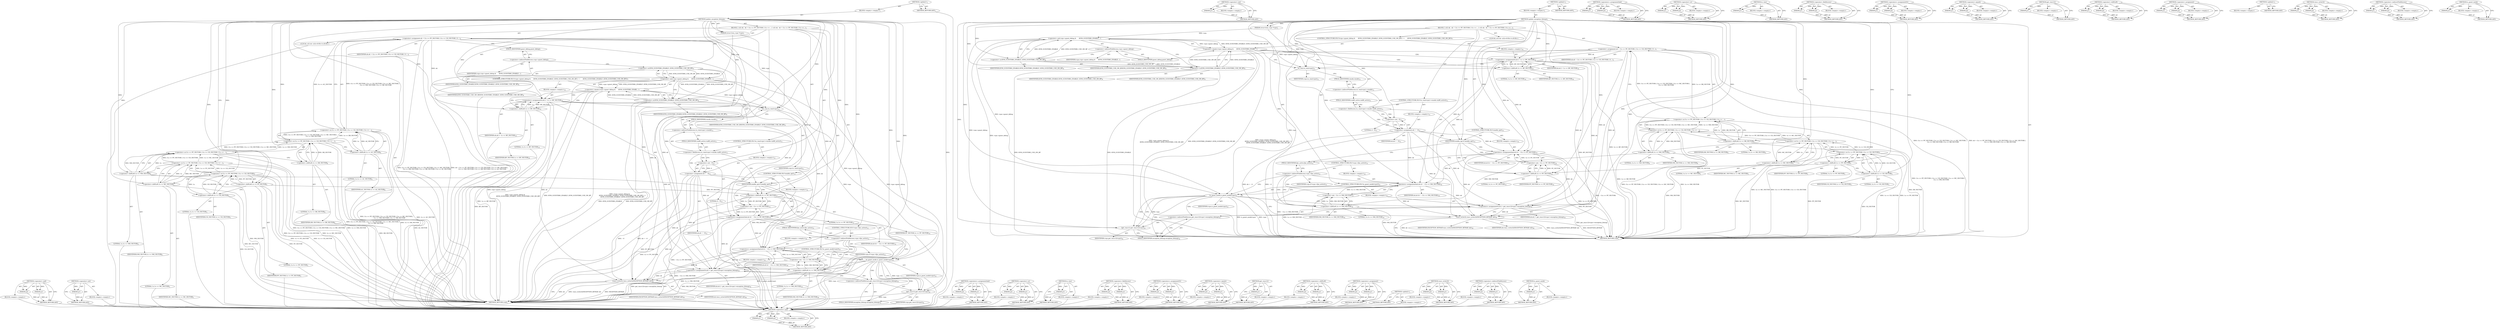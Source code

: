 digraph "is_guest_mode" {
vulnerable_139 [label=<(METHOD,&lt;operator&gt;.and)>];
vulnerable_140 [label=<(PARAM,p1)>];
vulnerable_141 [label=<(PARAM,p2)>];
vulnerable_142 [label=<(BLOCK,&lt;empty&gt;,&lt;empty&gt;)>];
vulnerable_143 [label=<(METHOD_RETURN,ANY)>];
vulnerable_163 [label=<(METHOD,&lt;operator&gt;.not)>];
vulnerable_164 [label=<(PARAM,p1)>];
vulnerable_165 [label=<(BLOCK,&lt;empty&gt;,&lt;empty&gt;)>];
vulnerable_166 [label=<(METHOD_RETURN,ANY)>];
vulnerable_6 [label=<(METHOD,&lt;global&gt;)<SUB>1</SUB>>];
vulnerable_7 [label=<(BLOCK,&lt;empty&gt;,&lt;empty&gt;)<SUB>1</SUB>>];
vulnerable_8 [label=<(METHOD,update_exception_bitmap)<SUB>1</SUB>>];
vulnerable_9 [label=<(PARAM,struct kvm_vcpu *vcpu)<SUB>1</SUB>>];
vulnerable_10 [label=<(BLOCK,{
 	u32 eb;
 
 	eb = (1u &lt;&lt; PF_VECTOR) | (1u &lt;&lt;...,{
 	u32 eb;
 
 	eb = (1u &lt;&lt; PF_VECTOR) | (1u &lt;&lt;...)<SUB>2</SUB>>];
vulnerable_11 [label="<(LOCAL,u32 eb: u32)<SUB>3</SUB>>"];
vulnerable_12 [label=<(&lt;operator&gt;.assignment,eb = (1u &lt;&lt; PF_VECTOR) | (1u &lt;&lt; UD_VECTOR) | (1...)<SUB>5</SUB>>];
vulnerable_13 [label=<(IDENTIFIER,eb,eb = (1u &lt;&lt; PF_VECTOR) | (1u &lt;&lt; UD_VECTOR) | (1...)<SUB>5</SUB>>];
vulnerable_14 [label=<(&lt;operator&gt;.or,(1u &lt;&lt; PF_VECTOR) | (1u &lt;&lt; UD_VECTOR) | (1u &lt;&lt; ...)<SUB>5</SUB>>];
vulnerable_15 [label=<(&lt;operator&gt;.or,(1u &lt;&lt; PF_VECTOR) | (1u &lt;&lt; UD_VECTOR) | (1u &lt;&lt; ...)<SUB>5</SUB>>];
vulnerable_16 [label=<(&lt;operator&gt;.or,(1u &lt;&lt; PF_VECTOR) | (1u &lt;&lt; UD_VECTOR) | (1u &lt;&lt; ...)<SUB>5</SUB>>];
vulnerable_17 [label=<(&lt;operator&gt;.or,(1u &lt;&lt; PF_VECTOR) | (1u &lt;&lt; UD_VECTOR))<SUB>5</SUB>>];
vulnerable_18 [label=<(&lt;operator&gt;.shiftLeft,1u &lt;&lt; PF_VECTOR)<SUB>5</SUB>>];
vulnerable_19 [label=<(LITERAL,1u,1u &lt;&lt; PF_VECTOR)<SUB>5</SUB>>];
vulnerable_20 [label=<(IDENTIFIER,PF_VECTOR,1u &lt;&lt; PF_VECTOR)<SUB>5</SUB>>];
vulnerable_21 [label=<(&lt;operator&gt;.shiftLeft,1u &lt;&lt; UD_VECTOR)<SUB>5</SUB>>];
vulnerable_22 [label=<(LITERAL,1u,1u &lt;&lt; UD_VECTOR)<SUB>5</SUB>>];
vulnerable_23 [label=<(IDENTIFIER,UD_VECTOR,1u &lt;&lt; UD_VECTOR)<SUB>5</SUB>>];
vulnerable_24 [label=<(&lt;operator&gt;.shiftLeft,1u &lt;&lt; MC_VECTOR)<SUB>5</SUB>>];
vulnerable_25 [label=<(LITERAL,1u,1u &lt;&lt; MC_VECTOR)<SUB>5</SUB>>];
vulnerable_26 [label=<(IDENTIFIER,MC_VECTOR,1u &lt;&lt; MC_VECTOR)<SUB>5</SUB>>];
vulnerable_27 [label=<(&lt;operator&gt;.shiftLeft,1u &lt;&lt; NM_VECTOR)<SUB>6</SUB>>];
vulnerable_28 [label=<(LITERAL,1u,1u &lt;&lt; NM_VECTOR)<SUB>6</SUB>>];
vulnerable_29 [label=<(IDENTIFIER,NM_VECTOR,1u &lt;&lt; NM_VECTOR)<SUB>6</SUB>>];
vulnerable_30 [label=<(&lt;operator&gt;.shiftLeft,1u &lt;&lt; DB_VECTOR)<SUB>6</SUB>>];
vulnerable_31 [label=<(LITERAL,1u,1u &lt;&lt; DB_VECTOR)<SUB>6</SUB>>];
vulnerable_32 [label=<(IDENTIFIER,DB_VECTOR,1u &lt;&lt; DB_VECTOR)<SUB>6</SUB>>];
vulnerable_33 [label=<(CONTROL_STRUCTURE,IF,if ((vcpu-&gt;guest_debug &amp;
 	     (KVM_GUESTDBG_ENABLE | KVM_GUESTDBG_USE_SW_BP)) ==
 	    (KVM_GUESTDBG_ENABLE | KVM_GUESTDBG_USE_SW_BP)))<SUB>7</SUB>>];
vulnerable_34 [label=<(&lt;operator&gt;.equals,(vcpu-&gt;guest_debug &amp;
 	     (KVM_GUESTDBG_ENABL...)<SUB>7</SUB>>];
vulnerable_35 [label=<(&lt;operator&gt;.and,vcpu-&gt;guest_debug &amp;
 	     (KVM_GUESTDBG_ENABLE...)<SUB>7</SUB>>];
vulnerable_36 [label=<(&lt;operator&gt;.indirectFieldAccess,vcpu-&gt;guest_debug)<SUB>7</SUB>>];
vulnerable_37 [label=<(IDENTIFIER,vcpu,vcpu-&gt;guest_debug &amp;
 	     (KVM_GUESTDBG_ENABLE...)<SUB>7</SUB>>];
vulnerable_38 [label=<(FIELD_IDENTIFIER,guest_debug,guest_debug)<SUB>7</SUB>>];
vulnerable_39 [label=<(&lt;operator&gt;.or,KVM_GUESTDBG_ENABLE | KVM_GUESTDBG_USE_SW_BP)<SUB>8</SUB>>];
vulnerable_40 [label=<(IDENTIFIER,KVM_GUESTDBG_ENABLE,KVM_GUESTDBG_ENABLE | KVM_GUESTDBG_USE_SW_BP)<SUB>8</SUB>>];
vulnerable_41 [label=<(IDENTIFIER,KVM_GUESTDBG_USE_SW_BP,KVM_GUESTDBG_ENABLE | KVM_GUESTDBG_USE_SW_BP)<SUB>8</SUB>>];
vulnerable_42 [label=<(&lt;operator&gt;.or,KVM_GUESTDBG_ENABLE | KVM_GUESTDBG_USE_SW_BP)<SUB>9</SUB>>];
vulnerable_43 [label=<(IDENTIFIER,KVM_GUESTDBG_ENABLE,KVM_GUESTDBG_ENABLE | KVM_GUESTDBG_USE_SW_BP)<SUB>9</SUB>>];
vulnerable_44 [label=<(IDENTIFIER,KVM_GUESTDBG_USE_SW_BP,KVM_GUESTDBG_ENABLE | KVM_GUESTDBG_USE_SW_BP)<SUB>9</SUB>>];
vulnerable_45 [label=<(BLOCK,&lt;empty&gt;,&lt;empty&gt;)<SUB>10</SUB>>];
vulnerable_46 [label=<(&lt;operators&gt;.assignmentOr,eb |= 1u &lt;&lt; BP_VECTOR)<SUB>10</SUB>>];
vulnerable_47 [label=<(IDENTIFIER,eb,eb |= 1u &lt;&lt; BP_VECTOR)<SUB>10</SUB>>];
vulnerable_48 [label=<(&lt;operator&gt;.shiftLeft,1u &lt;&lt; BP_VECTOR)<SUB>10</SUB>>];
vulnerable_49 [label=<(LITERAL,1u,1u &lt;&lt; BP_VECTOR)<SUB>10</SUB>>];
vulnerable_50 [label=<(IDENTIFIER,BP_VECTOR,1u &lt;&lt; BP_VECTOR)<SUB>10</SUB>>];
vulnerable_51 [label=<(CONTROL_STRUCTURE,IF,if (to_vmx(vcpu)-&gt;rmode.vm86_active))<SUB>11</SUB>>];
vulnerable_52 [label=<(&lt;operator&gt;.fieldAccess,to_vmx(vcpu)-&gt;rmode.vm86_active)<SUB>11</SUB>>];
vulnerable_53 [label=<(&lt;operator&gt;.indirectFieldAccess,to_vmx(vcpu)-&gt;rmode)<SUB>11</SUB>>];
vulnerable_54 [label=<(to_vmx,to_vmx(vcpu))<SUB>11</SUB>>];
vulnerable_55 [label=<(IDENTIFIER,vcpu,to_vmx(vcpu))<SUB>11</SUB>>];
vulnerable_56 [label=<(FIELD_IDENTIFIER,rmode,rmode)<SUB>11</SUB>>];
vulnerable_57 [label=<(FIELD_IDENTIFIER,vm86_active,vm86_active)<SUB>11</SUB>>];
vulnerable_58 [label=<(BLOCK,&lt;empty&gt;,&lt;empty&gt;)<SUB>12</SUB>>];
vulnerable_59 [label=<(&lt;operator&gt;.assignment,eb = ~0)<SUB>12</SUB>>];
vulnerable_60 [label=<(IDENTIFIER,eb,eb = ~0)<SUB>12</SUB>>];
vulnerable_61 [label=<(&lt;operator&gt;.not,~0)<SUB>12</SUB>>];
vulnerable_62 [label=<(LITERAL,0,~0)<SUB>12</SUB>>];
vulnerable_63 [label=<(CONTROL_STRUCTURE,IF,if (enable_ept))<SUB>13</SUB>>];
vulnerable_64 [label=<(IDENTIFIER,enable_ept,if (enable_ept))<SUB>13</SUB>>];
vulnerable_65 [label=<(BLOCK,&lt;empty&gt;,&lt;empty&gt;)<SUB>14</SUB>>];
vulnerable_66 [label=<(&lt;operators&gt;.assignmentAnd,eb &amp;= ~(1u &lt;&lt; PF_VECTOR))<SUB>14</SUB>>];
vulnerable_67 [label=<(IDENTIFIER,eb,eb &amp;= ~(1u &lt;&lt; PF_VECTOR))<SUB>14</SUB>>];
vulnerable_68 [label=<(&lt;operator&gt;.not,~(1u &lt;&lt; PF_VECTOR))<SUB>14</SUB>>];
vulnerable_69 [label=<(&lt;operator&gt;.shiftLeft,1u &lt;&lt; PF_VECTOR)<SUB>14</SUB>>];
vulnerable_70 [label=<(LITERAL,1u,1u &lt;&lt; PF_VECTOR)<SUB>14</SUB>>];
vulnerable_71 [label=<(IDENTIFIER,PF_VECTOR,1u &lt;&lt; PF_VECTOR)<SUB>14</SUB>>];
vulnerable_72 [label=<(CONTROL_STRUCTURE,IF,if (vcpu-&gt;fpu_active))<SUB>15</SUB>>];
vulnerable_73 [label=<(&lt;operator&gt;.indirectFieldAccess,vcpu-&gt;fpu_active)<SUB>15</SUB>>];
vulnerable_74 [label=<(IDENTIFIER,vcpu,if (vcpu-&gt;fpu_active))<SUB>15</SUB>>];
vulnerable_75 [label=<(FIELD_IDENTIFIER,fpu_active,fpu_active)<SUB>15</SUB>>];
vulnerable_76 [label=<(BLOCK,&lt;empty&gt;,&lt;empty&gt;)<SUB>16</SUB>>];
vulnerable_77 [label=<(&lt;operators&gt;.assignmentAnd,eb &amp;= ~(1u &lt;&lt; NM_VECTOR))<SUB>16</SUB>>];
vulnerable_78 [label=<(IDENTIFIER,eb,eb &amp;= ~(1u &lt;&lt; NM_VECTOR))<SUB>16</SUB>>];
vulnerable_79 [label=<(&lt;operator&gt;.not,~(1u &lt;&lt; NM_VECTOR))<SUB>16</SUB>>];
vulnerable_80 [label=<(&lt;operator&gt;.shiftLeft,1u &lt;&lt; NM_VECTOR)<SUB>16</SUB>>];
vulnerable_81 [label=<(LITERAL,1u,1u &lt;&lt; NM_VECTOR)<SUB>16</SUB>>];
vulnerable_82 [label=<(IDENTIFIER,NM_VECTOR,1u &lt;&lt; NM_VECTOR)<SUB>16</SUB>>];
vulnerable_83 [label=<(CONTROL_STRUCTURE,IF,if (is_guest_mode(vcpu)))<SUB>23</SUB>>];
vulnerable_84 [label=<(is_guest_mode,is_guest_mode(vcpu))<SUB>23</SUB>>];
vulnerable_85 [label=<(IDENTIFIER,vcpu,is_guest_mode(vcpu))<SUB>23</SUB>>];
vulnerable_86 [label=<(BLOCK,&lt;empty&gt;,&lt;empty&gt;)<SUB>24</SUB>>];
vulnerable_87 [label=<(&lt;operators&gt;.assignmentOr,eb |= get_vmcs12(vcpu)-&gt;exception_bitmap)<SUB>24</SUB>>];
vulnerable_88 [label=<(IDENTIFIER,eb,eb |= get_vmcs12(vcpu)-&gt;exception_bitmap)<SUB>24</SUB>>];
vulnerable_89 [label=<(&lt;operator&gt;.indirectFieldAccess,get_vmcs12(vcpu)-&gt;exception_bitmap)<SUB>24</SUB>>];
vulnerable_90 [label=<(get_vmcs12,get_vmcs12(vcpu))<SUB>24</SUB>>];
vulnerable_91 [label=<(IDENTIFIER,vcpu,get_vmcs12(vcpu))<SUB>24</SUB>>];
vulnerable_92 [label=<(FIELD_IDENTIFIER,exception_bitmap,exception_bitmap)<SUB>24</SUB>>];
vulnerable_93 [label=<(vmcs_write32,vmcs_write32(EXCEPTION_BITMAP, eb))<SUB>26</SUB>>];
vulnerable_94 [label=<(IDENTIFIER,EXCEPTION_BITMAP,vmcs_write32(EXCEPTION_BITMAP, eb))<SUB>26</SUB>>];
vulnerable_95 [label=<(IDENTIFIER,eb,vmcs_write32(EXCEPTION_BITMAP, eb))<SUB>26</SUB>>];
vulnerable_96 [label=<(METHOD_RETURN,void)<SUB>1</SUB>>];
vulnerable_98 [label=<(METHOD_RETURN,ANY)<SUB>1</SUB>>];
vulnerable_167 [label=<(METHOD,&lt;operators&gt;.assignmentAnd)>];
vulnerable_168 [label=<(PARAM,p1)>];
vulnerable_169 [label=<(PARAM,p2)>];
vulnerable_170 [label=<(BLOCK,&lt;empty&gt;,&lt;empty&gt;)>];
vulnerable_171 [label=<(METHOD_RETURN,ANY)>];
vulnerable_124 [label=<(METHOD,&lt;operator&gt;.or)>];
vulnerable_125 [label=<(PARAM,p1)>];
vulnerable_126 [label=<(PARAM,p2)>];
vulnerable_127 [label=<(BLOCK,&lt;empty&gt;,&lt;empty&gt;)>];
vulnerable_128 [label=<(METHOD_RETURN,ANY)>];
vulnerable_159 [label=<(METHOD,to_vmx)>];
vulnerable_160 [label=<(PARAM,p1)>];
vulnerable_161 [label=<(BLOCK,&lt;empty&gt;,&lt;empty&gt;)>];
vulnerable_162 [label=<(METHOD_RETURN,ANY)>];
vulnerable_154 [label=<(METHOD,&lt;operator&gt;.fieldAccess)>];
vulnerable_155 [label=<(PARAM,p1)>];
vulnerable_156 [label=<(PARAM,p2)>];
vulnerable_157 [label=<(BLOCK,&lt;empty&gt;,&lt;empty&gt;)>];
vulnerable_158 [label=<(METHOD_RETURN,ANY)>];
vulnerable_149 [label=<(METHOD,&lt;operators&gt;.assignmentOr)>];
vulnerable_150 [label=<(PARAM,p1)>];
vulnerable_151 [label=<(PARAM,p2)>];
vulnerable_152 [label=<(BLOCK,&lt;empty&gt;,&lt;empty&gt;)>];
vulnerable_153 [label=<(METHOD_RETURN,ANY)>];
vulnerable_134 [label=<(METHOD,&lt;operator&gt;.equals)>];
vulnerable_135 [label=<(PARAM,p1)>];
vulnerable_136 [label=<(PARAM,p2)>];
vulnerable_137 [label=<(BLOCK,&lt;empty&gt;,&lt;empty&gt;)>];
vulnerable_138 [label=<(METHOD_RETURN,ANY)>];
vulnerable_176 [label=<(METHOD,get_vmcs12)>];
vulnerable_177 [label=<(PARAM,p1)>];
vulnerable_178 [label=<(BLOCK,&lt;empty&gt;,&lt;empty&gt;)>];
vulnerable_179 [label=<(METHOD_RETURN,ANY)>];
vulnerable_129 [label=<(METHOD,&lt;operator&gt;.shiftLeft)>];
vulnerable_130 [label=<(PARAM,p1)>];
vulnerable_131 [label=<(PARAM,p2)>];
vulnerable_132 [label=<(BLOCK,&lt;empty&gt;,&lt;empty&gt;)>];
vulnerable_133 [label=<(METHOD_RETURN,ANY)>];
vulnerable_119 [label=<(METHOD,&lt;operator&gt;.assignment)>];
vulnerable_120 [label=<(PARAM,p1)>];
vulnerable_121 [label=<(PARAM,p2)>];
vulnerable_122 [label=<(BLOCK,&lt;empty&gt;,&lt;empty&gt;)>];
vulnerable_123 [label=<(METHOD_RETURN,ANY)>];
vulnerable_113 [label=<(METHOD,&lt;global&gt;)<SUB>1</SUB>>];
vulnerable_114 [label=<(BLOCK,&lt;empty&gt;,&lt;empty&gt;)>];
vulnerable_115 [label=<(METHOD_RETURN,ANY)>];
vulnerable_180 [label=<(METHOD,vmcs_write32)>];
vulnerable_181 [label=<(PARAM,p1)>];
vulnerable_182 [label=<(PARAM,p2)>];
vulnerable_183 [label=<(BLOCK,&lt;empty&gt;,&lt;empty&gt;)>];
vulnerable_184 [label=<(METHOD_RETURN,ANY)>];
vulnerable_144 [label=<(METHOD,&lt;operator&gt;.indirectFieldAccess)>];
vulnerable_145 [label=<(PARAM,p1)>];
vulnerable_146 [label=<(PARAM,p2)>];
vulnerable_147 [label=<(BLOCK,&lt;empty&gt;,&lt;empty&gt;)>];
vulnerable_148 [label=<(METHOD_RETURN,ANY)>];
vulnerable_172 [label=<(METHOD,is_guest_mode)>];
vulnerable_173 [label=<(PARAM,p1)>];
vulnerable_174 [label=<(BLOCK,&lt;empty&gt;,&lt;empty&gt;)>];
vulnerable_175 [label=<(METHOD_RETURN,ANY)>];
fixed_143 [label=<(METHOD,&lt;operator&gt;.and)>];
fixed_144 [label=<(PARAM,p1)>];
fixed_145 [label=<(PARAM,p2)>];
fixed_146 [label=<(BLOCK,&lt;empty&gt;,&lt;empty&gt;)>];
fixed_147 [label=<(METHOD_RETURN,ANY)>];
fixed_167 [label=<(METHOD,&lt;operator&gt;.not)>];
fixed_168 [label=<(PARAM,p1)>];
fixed_169 [label=<(BLOCK,&lt;empty&gt;,&lt;empty&gt;)>];
fixed_170 [label=<(METHOD_RETURN,ANY)>];
fixed_6 [label=<(METHOD,&lt;global&gt;)<SUB>1</SUB>>];
fixed_7 [label=<(BLOCK,&lt;empty&gt;,&lt;empty&gt;)<SUB>1</SUB>>];
fixed_8 [label=<(METHOD,update_exception_bitmap)<SUB>1</SUB>>];
fixed_9 [label=<(PARAM,struct kvm_vcpu *vcpu)<SUB>1</SUB>>];
fixed_10 [label=<(BLOCK,{
 	u32 eb;
 
 	eb = (1u &lt;&lt; PF_VECTOR) | (1u &lt;&lt;...,{
 	u32 eb;
 
 	eb = (1u &lt;&lt; PF_VECTOR) | (1u &lt;&lt;...)<SUB>2</SUB>>];
fixed_11 [label="<(LOCAL,u32 eb: u32)<SUB>3</SUB>>"];
fixed_12 [label=<(&lt;operator&gt;.assignment,eb = (1u &lt;&lt; PF_VECTOR) | (1u &lt;&lt; UD_VECTOR) | (1...)<SUB>5</SUB>>];
fixed_13 [label=<(IDENTIFIER,eb,eb = (1u &lt;&lt; PF_VECTOR) | (1u &lt;&lt; UD_VECTOR) | (1...)<SUB>5</SUB>>];
fixed_14 [label=<(&lt;operator&gt;.or,(1u &lt;&lt; PF_VECTOR) | (1u &lt;&lt; UD_VECTOR) | (1u &lt;&lt; ...)<SUB>5</SUB>>];
fixed_15 [label=<(&lt;operator&gt;.or,(1u &lt;&lt; PF_VECTOR) | (1u &lt;&lt; UD_VECTOR) | (1u &lt;&lt; ...)<SUB>5</SUB>>];
fixed_16 [label=<(&lt;operator&gt;.or,(1u &lt;&lt; PF_VECTOR) | (1u &lt;&lt; UD_VECTOR) | (1u &lt;&lt; ...)<SUB>5</SUB>>];
fixed_17 [label=<(&lt;operator&gt;.or,(1u &lt;&lt; PF_VECTOR) | (1u &lt;&lt; UD_VECTOR) | (1u &lt;&lt; ...)<SUB>5</SUB>>];
fixed_18 [label=<(&lt;operator&gt;.or,(1u &lt;&lt; PF_VECTOR) | (1u &lt;&lt; UD_VECTOR))<SUB>5</SUB>>];
fixed_19 [label=<(&lt;operator&gt;.shiftLeft,1u &lt;&lt; PF_VECTOR)<SUB>5</SUB>>];
fixed_20 [label=<(LITERAL,1u,1u &lt;&lt; PF_VECTOR)<SUB>5</SUB>>];
fixed_21 [label=<(IDENTIFIER,PF_VECTOR,1u &lt;&lt; PF_VECTOR)<SUB>5</SUB>>];
fixed_22 [label=<(&lt;operator&gt;.shiftLeft,1u &lt;&lt; UD_VECTOR)<SUB>5</SUB>>];
fixed_23 [label=<(LITERAL,1u,1u &lt;&lt; UD_VECTOR)<SUB>5</SUB>>];
fixed_24 [label=<(IDENTIFIER,UD_VECTOR,1u &lt;&lt; UD_VECTOR)<SUB>5</SUB>>];
fixed_25 [label=<(&lt;operator&gt;.shiftLeft,1u &lt;&lt; MC_VECTOR)<SUB>5</SUB>>];
fixed_26 [label=<(LITERAL,1u,1u &lt;&lt; MC_VECTOR)<SUB>5</SUB>>];
fixed_27 [label=<(IDENTIFIER,MC_VECTOR,1u &lt;&lt; MC_VECTOR)<SUB>5</SUB>>];
fixed_28 [label=<(&lt;operator&gt;.shiftLeft,1u &lt;&lt; NM_VECTOR)<SUB>6</SUB>>];
fixed_29 [label=<(LITERAL,1u,1u &lt;&lt; NM_VECTOR)<SUB>6</SUB>>];
fixed_30 [label=<(IDENTIFIER,NM_VECTOR,1u &lt;&lt; NM_VECTOR)<SUB>6</SUB>>];
fixed_31 [label=<(&lt;operator&gt;.shiftLeft,1u &lt;&lt; DB_VECTOR)<SUB>6</SUB>>];
fixed_32 [label=<(LITERAL,1u,1u &lt;&lt; DB_VECTOR)<SUB>6</SUB>>];
fixed_33 [label=<(IDENTIFIER,DB_VECTOR,1u &lt;&lt; DB_VECTOR)<SUB>6</SUB>>];
fixed_34 [label=<(&lt;operator&gt;.shiftLeft,1u &lt;&lt; AC_VECTOR)<SUB>6</SUB>>];
fixed_35 [label=<(LITERAL,1u,1u &lt;&lt; AC_VECTOR)<SUB>6</SUB>>];
fixed_36 [label=<(IDENTIFIER,AC_VECTOR,1u &lt;&lt; AC_VECTOR)<SUB>6</SUB>>];
fixed_37 [label=<(CONTROL_STRUCTURE,IF,if ((vcpu-&gt;guest_debug &amp;
 	     (KVM_GUESTDBG_ENABLE | KVM_GUESTDBG_USE_SW_BP)) ==
 	    (KVM_GUESTDBG_ENABLE | KVM_GUESTDBG_USE_SW_BP)))<SUB>7</SUB>>];
fixed_38 [label=<(&lt;operator&gt;.equals,(vcpu-&gt;guest_debug &amp;
 	     (KVM_GUESTDBG_ENABL...)<SUB>7</SUB>>];
fixed_39 [label=<(&lt;operator&gt;.and,vcpu-&gt;guest_debug &amp;
 	     (KVM_GUESTDBG_ENABLE...)<SUB>7</SUB>>];
fixed_40 [label=<(&lt;operator&gt;.indirectFieldAccess,vcpu-&gt;guest_debug)<SUB>7</SUB>>];
fixed_41 [label=<(IDENTIFIER,vcpu,vcpu-&gt;guest_debug &amp;
 	     (KVM_GUESTDBG_ENABLE...)<SUB>7</SUB>>];
fixed_42 [label=<(FIELD_IDENTIFIER,guest_debug,guest_debug)<SUB>7</SUB>>];
fixed_43 [label=<(&lt;operator&gt;.or,KVM_GUESTDBG_ENABLE | KVM_GUESTDBG_USE_SW_BP)<SUB>8</SUB>>];
fixed_44 [label=<(IDENTIFIER,KVM_GUESTDBG_ENABLE,KVM_GUESTDBG_ENABLE | KVM_GUESTDBG_USE_SW_BP)<SUB>8</SUB>>];
fixed_45 [label=<(IDENTIFIER,KVM_GUESTDBG_USE_SW_BP,KVM_GUESTDBG_ENABLE | KVM_GUESTDBG_USE_SW_BP)<SUB>8</SUB>>];
fixed_46 [label=<(&lt;operator&gt;.or,KVM_GUESTDBG_ENABLE | KVM_GUESTDBG_USE_SW_BP)<SUB>9</SUB>>];
fixed_47 [label=<(IDENTIFIER,KVM_GUESTDBG_ENABLE,KVM_GUESTDBG_ENABLE | KVM_GUESTDBG_USE_SW_BP)<SUB>9</SUB>>];
fixed_48 [label=<(IDENTIFIER,KVM_GUESTDBG_USE_SW_BP,KVM_GUESTDBG_ENABLE | KVM_GUESTDBG_USE_SW_BP)<SUB>9</SUB>>];
fixed_49 [label=<(BLOCK,&lt;empty&gt;,&lt;empty&gt;)<SUB>10</SUB>>];
fixed_50 [label=<(&lt;operators&gt;.assignmentOr,eb |= 1u &lt;&lt; BP_VECTOR)<SUB>10</SUB>>];
fixed_51 [label=<(IDENTIFIER,eb,eb |= 1u &lt;&lt; BP_VECTOR)<SUB>10</SUB>>];
fixed_52 [label=<(&lt;operator&gt;.shiftLeft,1u &lt;&lt; BP_VECTOR)<SUB>10</SUB>>];
fixed_53 [label=<(LITERAL,1u,1u &lt;&lt; BP_VECTOR)<SUB>10</SUB>>];
fixed_54 [label=<(IDENTIFIER,BP_VECTOR,1u &lt;&lt; BP_VECTOR)<SUB>10</SUB>>];
fixed_55 [label=<(CONTROL_STRUCTURE,IF,if (to_vmx(vcpu)-&gt;rmode.vm86_active))<SUB>11</SUB>>];
fixed_56 [label=<(&lt;operator&gt;.fieldAccess,to_vmx(vcpu)-&gt;rmode.vm86_active)<SUB>11</SUB>>];
fixed_57 [label=<(&lt;operator&gt;.indirectFieldAccess,to_vmx(vcpu)-&gt;rmode)<SUB>11</SUB>>];
fixed_58 [label=<(to_vmx,to_vmx(vcpu))<SUB>11</SUB>>];
fixed_59 [label=<(IDENTIFIER,vcpu,to_vmx(vcpu))<SUB>11</SUB>>];
fixed_60 [label=<(FIELD_IDENTIFIER,rmode,rmode)<SUB>11</SUB>>];
fixed_61 [label=<(FIELD_IDENTIFIER,vm86_active,vm86_active)<SUB>11</SUB>>];
fixed_62 [label=<(BLOCK,&lt;empty&gt;,&lt;empty&gt;)<SUB>12</SUB>>];
fixed_63 [label=<(&lt;operator&gt;.assignment,eb = ~0)<SUB>12</SUB>>];
fixed_64 [label=<(IDENTIFIER,eb,eb = ~0)<SUB>12</SUB>>];
fixed_65 [label=<(&lt;operator&gt;.not,~0)<SUB>12</SUB>>];
fixed_66 [label=<(LITERAL,0,~0)<SUB>12</SUB>>];
fixed_67 [label=<(CONTROL_STRUCTURE,IF,if (enable_ept))<SUB>13</SUB>>];
fixed_68 [label=<(IDENTIFIER,enable_ept,if (enable_ept))<SUB>13</SUB>>];
fixed_69 [label=<(BLOCK,&lt;empty&gt;,&lt;empty&gt;)<SUB>14</SUB>>];
fixed_70 [label=<(&lt;operators&gt;.assignmentAnd,eb &amp;= ~(1u &lt;&lt; PF_VECTOR))<SUB>14</SUB>>];
fixed_71 [label=<(IDENTIFIER,eb,eb &amp;= ~(1u &lt;&lt; PF_VECTOR))<SUB>14</SUB>>];
fixed_72 [label=<(&lt;operator&gt;.not,~(1u &lt;&lt; PF_VECTOR))<SUB>14</SUB>>];
fixed_73 [label=<(&lt;operator&gt;.shiftLeft,1u &lt;&lt; PF_VECTOR)<SUB>14</SUB>>];
fixed_74 [label=<(LITERAL,1u,1u &lt;&lt; PF_VECTOR)<SUB>14</SUB>>];
fixed_75 [label=<(IDENTIFIER,PF_VECTOR,1u &lt;&lt; PF_VECTOR)<SUB>14</SUB>>];
fixed_76 [label=<(CONTROL_STRUCTURE,IF,if (vcpu-&gt;fpu_active))<SUB>15</SUB>>];
fixed_77 [label=<(&lt;operator&gt;.indirectFieldAccess,vcpu-&gt;fpu_active)<SUB>15</SUB>>];
fixed_78 [label=<(IDENTIFIER,vcpu,if (vcpu-&gt;fpu_active))<SUB>15</SUB>>];
fixed_79 [label=<(FIELD_IDENTIFIER,fpu_active,fpu_active)<SUB>15</SUB>>];
fixed_80 [label=<(BLOCK,&lt;empty&gt;,&lt;empty&gt;)<SUB>16</SUB>>];
fixed_81 [label=<(&lt;operators&gt;.assignmentAnd,eb &amp;= ~(1u &lt;&lt; NM_VECTOR))<SUB>16</SUB>>];
fixed_82 [label=<(IDENTIFIER,eb,eb &amp;= ~(1u &lt;&lt; NM_VECTOR))<SUB>16</SUB>>];
fixed_83 [label=<(&lt;operator&gt;.not,~(1u &lt;&lt; NM_VECTOR))<SUB>16</SUB>>];
fixed_84 [label=<(&lt;operator&gt;.shiftLeft,1u &lt;&lt; NM_VECTOR)<SUB>16</SUB>>];
fixed_85 [label=<(LITERAL,1u,1u &lt;&lt; NM_VECTOR)<SUB>16</SUB>>];
fixed_86 [label=<(IDENTIFIER,NM_VECTOR,1u &lt;&lt; NM_VECTOR)<SUB>16</SUB>>];
fixed_87 [label=<(CONTROL_STRUCTURE,IF,if (is_guest_mode(vcpu)))<SUB>23</SUB>>];
fixed_88 [label=<(is_guest_mode,is_guest_mode(vcpu))<SUB>23</SUB>>];
fixed_89 [label=<(IDENTIFIER,vcpu,is_guest_mode(vcpu))<SUB>23</SUB>>];
fixed_90 [label=<(BLOCK,&lt;empty&gt;,&lt;empty&gt;)<SUB>24</SUB>>];
fixed_91 [label=<(&lt;operators&gt;.assignmentOr,eb |= get_vmcs12(vcpu)-&gt;exception_bitmap)<SUB>24</SUB>>];
fixed_92 [label=<(IDENTIFIER,eb,eb |= get_vmcs12(vcpu)-&gt;exception_bitmap)<SUB>24</SUB>>];
fixed_93 [label=<(&lt;operator&gt;.indirectFieldAccess,get_vmcs12(vcpu)-&gt;exception_bitmap)<SUB>24</SUB>>];
fixed_94 [label=<(get_vmcs12,get_vmcs12(vcpu))<SUB>24</SUB>>];
fixed_95 [label=<(IDENTIFIER,vcpu,get_vmcs12(vcpu))<SUB>24</SUB>>];
fixed_96 [label=<(FIELD_IDENTIFIER,exception_bitmap,exception_bitmap)<SUB>24</SUB>>];
fixed_97 [label=<(vmcs_write32,vmcs_write32(EXCEPTION_BITMAP, eb))<SUB>26</SUB>>];
fixed_98 [label=<(IDENTIFIER,EXCEPTION_BITMAP,vmcs_write32(EXCEPTION_BITMAP, eb))<SUB>26</SUB>>];
fixed_99 [label=<(IDENTIFIER,eb,vmcs_write32(EXCEPTION_BITMAP, eb))<SUB>26</SUB>>];
fixed_100 [label=<(METHOD_RETURN,void)<SUB>1</SUB>>];
fixed_102 [label=<(METHOD_RETURN,ANY)<SUB>1</SUB>>];
fixed_171 [label=<(METHOD,&lt;operators&gt;.assignmentAnd)>];
fixed_172 [label=<(PARAM,p1)>];
fixed_173 [label=<(PARAM,p2)>];
fixed_174 [label=<(BLOCK,&lt;empty&gt;,&lt;empty&gt;)>];
fixed_175 [label=<(METHOD_RETURN,ANY)>];
fixed_128 [label=<(METHOD,&lt;operator&gt;.or)>];
fixed_129 [label=<(PARAM,p1)>];
fixed_130 [label=<(PARAM,p2)>];
fixed_131 [label=<(BLOCK,&lt;empty&gt;,&lt;empty&gt;)>];
fixed_132 [label=<(METHOD_RETURN,ANY)>];
fixed_163 [label=<(METHOD,to_vmx)>];
fixed_164 [label=<(PARAM,p1)>];
fixed_165 [label=<(BLOCK,&lt;empty&gt;,&lt;empty&gt;)>];
fixed_166 [label=<(METHOD_RETURN,ANY)>];
fixed_158 [label=<(METHOD,&lt;operator&gt;.fieldAccess)>];
fixed_159 [label=<(PARAM,p1)>];
fixed_160 [label=<(PARAM,p2)>];
fixed_161 [label=<(BLOCK,&lt;empty&gt;,&lt;empty&gt;)>];
fixed_162 [label=<(METHOD_RETURN,ANY)>];
fixed_153 [label=<(METHOD,&lt;operators&gt;.assignmentOr)>];
fixed_154 [label=<(PARAM,p1)>];
fixed_155 [label=<(PARAM,p2)>];
fixed_156 [label=<(BLOCK,&lt;empty&gt;,&lt;empty&gt;)>];
fixed_157 [label=<(METHOD_RETURN,ANY)>];
fixed_138 [label=<(METHOD,&lt;operator&gt;.equals)>];
fixed_139 [label=<(PARAM,p1)>];
fixed_140 [label=<(PARAM,p2)>];
fixed_141 [label=<(BLOCK,&lt;empty&gt;,&lt;empty&gt;)>];
fixed_142 [label=<(METHOD_RETURN,ANY)>];
fixed_180 [label=<(METHOD,get_vmcs12)>];
fixed_181 [label=<(PARAM,p1)>];
fixed_182 [label=<(BLOCK,&lt;empty&gt;,&lt;empty&gt;)>];
fixed_183 [label=<(METHOD_RETURN,ANY)>];
fixed_133 [label=<(METHOD,&lt;operator&gt;.shiftLeft)>];
fixed_134 [label=<(PARAM,p1)>];
fixed_135 [label=<(PARAM,p2)>];
fixed_136 [label=<(BLOCK,&lt;empty&gt;,&lt;empty&gt;)>];
fixed_137 [label=<(METHOD_RETURN,ANY)>];
fixed_123 [label=<(METHOD,&lt;operator&gt;.assignment)>];
fixed_124 [label=<(PARAM,p1)>];
fixed_125 [label=<(PARAM,p2)>];
fixed_126 [label=<(BLOCK,&lt;empty&gt;,&lt;empty&gt;)>];
fixed_127 [label=<(METHOD_RETURN,ANY)>];
fixed_117 [label=<(METHOD,&lt;global&gt;)<SUB>1</SUB>>];
fixed_118 [label=<(BLOCK,&lt;empty&gt;,&lt;empty&gt;)>];
fixed_119 [label=<(METHOD_RETURN,ANY)>];
fixed_184 [label=<(METHOD,vmcs_write32)>];
fixed_185 [label=<(PARAM,p1)>];
fixed_186 [label=<(PARAM,p2)>];
fixed_187 [label=<(BLOCK,&lt;empty&gt;,&lt;empty&gt;)>];
fixed_188 [label=<(METHOD_RETURN,ANY)>];
fixed_148 [label=<(METHOD,&lt;operator&gt;.indirectFieldAccess)>];
fixed_149 [label=<(PARAM,p1)>];
fixed_150 [label=<(PARAM,p2)>];
fixed_151 [label=<(BLOCK,&lt;empty&gt;,&lt;empty&gt;)>];
fixed_152 [label=<(METHOD_RETURN,ANY)>];
fixed_176 [label=<(METHOD,is_guest_mode)>];
fixed_177 [label=<(PARAM,p1)>];
fixed_178 [label=<(BLOCK,&lt;empty&gt;,&lt;empty&gt;)>];
fixed_179 [label=<(METHOD_RETURN,ANY)>];
vulnerable_139 -> vulnerable_140  [key=0, label="AST: "];
vulnerable_139 -> vulnerable_140  [key=1, label="DDG: "];
vulnerable_139 -> vulnerable_142  [key=0, label="AST: "];
vulnerable_139 -> vulnerable_141  [key=0, label="AST: "];
vulnerable_139 -> vulnerable_141  [key=1, label="DDG: "];
vulnerable_139 -> vulnerable_143  [key=0, label="AST: "];
vulnerable_139 -> vulnerable_143  [key=1, label="CFG: "];
vulnerable_140 -> vulnerable_143  [key=0, label="DDG: p1"];
vulnerable_141 -> vulnerable_143  [key=0, label="DDG: p2"];
vulnerable_163 -> vulnerable_164  [key=0, label="AST: "];
vulnerable_163 -> vulnerable_164  [key=1, label="DDG: "];
vulnerable_163 -> vulnerable_165  [key=0, label="AST: "];
vulnerable_163 -> vulnerable_166  [key=0, label="AST: "];
vulnerable_163 -> vulnerable_166  [key=1, label="CFG: "];
vulnerable_164 -> vulnerable_166  [key=0, label="DDG: p1"];
vulnerable_6 -> vulnerable_7  [key=0, label="AST: "];
vulnerable_6 -> vulnerable_98  [key=0, label="AST: "];
vulnerable_6 -> vulnerable_98  [key=1, label="CFG: "];
vulnerable_7 -> vulnerable_8  [key=0, label="AST: "];
vulnerable_8 -> vulnerable_9  [key=0, label="AST: "];
vulnerable_8 -> vulnerable_9  [key=1, label="DDG: "];
vulnerable_8 -> vulnerable_10  [key=0, label="AST: "];
vulnerable_8 -> vulnerable_96  [key=0, label="AST: "];
vulnerable_8 -> vulnerable_18  [key=0, label="CFG: "];
vulnerable_8 -> vulnerable_18  [key=1, label="DDG: "];
vulnerable_8 -> vulnerable_64  [key=0, label="DDG: "];
vulnerable_8 -> vulnerable_93  [key=0, label="DDG: "];
vulnerable_8 -> vulnerable_84  [key=0, label="DDG: "];
vulnerable_8 -> vulnerable_30  [key=0, label="DDG: "];
vulnerable_8 -> vulnerable_42  [key=0, label="DDG: "];
vulnerable_8 -> vulnerable_46  [key=0, label="DDG: "];
vulnerable_8 -> vulnerable_66  [key=0, label="DDG: "];
vulnerable_8 -> vulnerable_77  [key=0, label="DDG: "];
vulnerable_8 -> vulnerable_87  [key=0, label="DDG: "];
vulnerable_8 -> vulnerable_27  [key=0, label="DDG: "];
vulnerable_8 -> vulnerable_39  [key=0, label="DDG: "];
vulnerable_8 -> vulnerable_48  [key=0, label="DDG: "];
vulnerable_8 -> vulnerable_54  [key=0, label="DDG: "];
vulnerable_8 -> vulnerable_61  [key=0, label="DDG: "];
vulnerable_8 -> vulnerable_24  [key=0, label="DDG: "];
vulnerable_8 -> vulnerable_69  [key=0, label="DDG: "];
vulnerable_8 -> vulnerable_80  [key=0, label="DDG: "];
vulnerable_8 -> vulnerable_90  [key=0, label="DDG: "];
vulnerable_8 -> vulnerable_21  [key=0, label="DDG: "];
vulnerable_9 -> vulnerable_35  [key=0, label="DDG: vcpu"];
vulnerable_9 -> vulnerable_54  [key=0, label="DDG: vcpu"];
vulnerable_10 -> vulnerable_11  [key=0, label="AST: "];
vulnerable_10 -> vulnerable_12  [key=0, label="AST: "];
vulnerable_10 -> vulnerable_33  [key=0, label="AST: "];
vulnerable_10 -> vulnerable_51  [key=0, label="AST: "];
vulnerable_10 -> vulnerable_63  [key=0, label="AST: "];
vulnerable_10 -> vulnerable_72  [key=0, label="AST: "];
vulnerable_10 -> vulnerable_83  [key=0, label="AST: "];
vulnerable_10 -> vulnerable_93  [key=0, label="AST: "];
vulnerable_12 -> vulnerable_13  [key=0, label="AST: "];
vulnerable_12 -> vulnerable_14  [key=0, label="AST: "];
vulnerable_12 -> vulnerable_38  [key=0, label="CFG: "];
vulnerable_12 -> vulnerable_96  [key=0, label="DDG: (1u &lt;&lt; PF_VECTOR) | (1u &lt;&lt; UD_VECTOR) | (1u &lt;&lt; MC_VECTOR) |
	     (1u &lt;&lt; NM_VECTOR) | (1u &lt;&lt; DB_VECTOR)"];
vulnerable_12 -> vulnerable_96  [key=1, label="DDG: eb = (1u &lt;&lt; PF_VECTOR) | (1u &lt;&lt; UD_VECTOR) | (1u &lt;&lt; MC_VECTOR) |
	     (1u &lt;&lt; NM_VECTOR) | (1u &lt;&lt; DB_VECTOR)"];
vulnerable_12 -> vulnerable_93  [key=0, label="DDG: eb"];
vulnerable_12 -> vulnerable_46  [key=0, label="DDG: eb"];
vulnerable_12 -> vulnerable_66  [key=0, label="DDG: eb"];
vulnerable_12 -> vulnerable_77  [key=0, label="DDG: eb"];
vulnerable_12 -> vulnerable_87  [key=0, label="DDG: eb"];
vulnerable_14 -> vulnerable_15  [key=0, label="AST: "];
vulnerable_14 -> vulnerable_30  [key=0, label="AST: "];
vulnerable_14 -> vulnerable_12  [key=0, label="CFG: "];
vulnerable_14 -> vulnerable_12  [key=1, label="DDG: (1u &lt;&lt; PF_VECTOR) | (1u &lt;&lt; UD_VECTOR) | (1u &lt;&lt; MC_VECTOR) |
	     (1u &lt;&lt; NM_VECTOR)"];
vulnerable_14 -> vulnerable_12  [key=2, label="DDG: 1u &lt;&lt; DB_VECTOR"];
vulnerable_14 -> vulnerable_96  [key=0, label="DDG: (1u &lt;&lt; PF_VECTOR) | (1u &lt;&lt; UD_VECTOR) | (1u &lt;&lt; MC_VECTOR) |
	     (1u &lt;&lt; NM_VECTOR)"];
vulnerable_14 -> vulnerable_96  [key=1, label="DDG: 1u &lt;&lt; DB_VECTOR"];
vulnerable_15 -> vulnerable_16  [key=0, label="AST: "];
vulnerable_15 -> vulnerable_27  [key=0, label="AST: "];
vulnerable_15 -> vulnerable_30  [key=0, label="CFG: "];
vulnerable_15 -> vulnerable_96  [key=0, label="DDG: (1u &lt;&lt; PF_VECTOR) | (1u &lt;&lt; UD_VECTOR) | (1u &lt;&lt; MC_VECTOR)"];
vulnerable_15 -> vulnerable_96  [key=1, label="DDG: 1u &lt;&lt; NM_VECTOR"];
vulnerable_15 -> vulnerable_14  [key=0, label="DDG: (1u &lt;&lt; PF_VECTOR) | (1u &lt;&lt; UD_VECTOR) | (1u &lt;&lt; MC_VECTOR)"];
vulnerable_15 -> vulnerable_14  [key=1, label="DDG: 1u &lt;&lt; NM_VECTOR"];
vulnerable_16 -> vulnerable_17  [key=0, label="AST: "];
vulnerable_16 -> vulnerable_24  [key=0, label="AST: "];
vulnerable_16 -> vulnerable_27  [key=0, label="CFG: "];
vulnerable_16 -> vulnerable_96  [key=0, label="DDG: (1u &lt;&lt; PF_VECTOR) | (1u &lt;&lt; UD_VECTOR)"];
vulnerable_16 -> vulnerable_96  [key=1, label="DDG: 1u &lt;&lt; MC_VECTOR"];
vulnerable_16 -> vulnerable_15  [key=0, label="DDG: (1u &lt;&lt; PF_VECTOR) | (1u &lt;&lt; UD_VECTOR)"];
vulnerable_16 -> vulnerable_15  [key=1, label="DDG: 1u &lt;&lt; MC_VECTOR"];
vulnerable_17 -> vulnerable_18  [key=0, label="AST: "];
vulnerable_17 -> vulnerable_21  [key=0, label="AST: "];
vulnerable_17 -> vulnerable_24  [key=0, label="CFG: "];
vulnerable_17 -> vulnerable_96  [key=0, label="DDG: 1u &lt;&lt; PF_VECTOR"];
vulnerable_17 -> vulnerable_96  [key=1, label="DDG: 1u &lt;&lt; UD_VECTOR"];
vulnerable_17 -> vulnerable_16  [key=0, label="DDG: 1u &lt;&lt; PF_VECTOR"];
vulnerable_17 -> vulnerable_16  [key=1, label="DDG: 1u &lt;&lt; UD_VECTOR"];
vulnerable_18 -> vulnerable_19  [key=0, label="AST: "];
vulnerable_18 -> vulnerable_20  [key=0, label="AST: "];
vulnerable_18 -> vulnerable_21  [key=0, label="CFG: "];
vulnerable_18 -> vulnerable_96  [key=0, label="DDG: PF_VECTOR"];
vulnerable_18 -> vulnerable_17  [key=0, label="DDG: 1u"];
vulnerable_18 -> vulnerable_17  [key=1, label="DDG: PF_VECTOR"];
vulnerable_18 -> vulnerable_69  [key=0, label="DDG: PF_VECTOR"];
vulnerable_21 -> vulnerable_22  [key=0, label="AST: "];
vulnerable_21 -> vulnerable_23  [key=0, label="AST: "];
vulnerable_21 -> vulnerable_17  [key=0, label="CFG: "];
vulnerable_21 -> vulnerable_17  [key=1, label="DDG: 1u"];
vulnerable_21 -> vulnerable_17  [key=2, label="DDG: UD_VECTOR"];
vulnerable_21 -> vulnerable_96  [key=0, label="DDG: UD_VECTOR"];
vulnerable_24 -> vulnerable_25  [key=0, label="AST: "];
vulnerable_24 -> vulnerable_26  [key=0, label="AST: "];
vulnerable_24 -> vulnerable_16  [key=0, label="CFG: "];
vulnerable_24 -> vulnerable_16  [key=1, label="DDG: 1u"];
vulnerable_24 -> vulnerable_16  [key=2, label="DDG: MC_VECTOR"];
vulnerable_24 -> vulnerable_96  [key=0, label="DDG: MC_VECTOR"];
vulnerable_27 -> vulnerable_28  [key=0, label="AST: "];
vulnerable_27 -> vulnerable_29  [key=0, label="AST: "];
vulnerable_27 -> vulnerable_15  [key=0, label="CFG: "];
vulnerable_27 -> vulnerable_15  [key=1, label="DDG: 1u"];
vulnerable_27 -> vulnerable_15  [key=2, label="DDG: NM_VECTOR"];
vulnerable_27 -> vulnerable_96  [key=0, label="DDG: NM_VECTOR"];
vulnerable_27 -> vulnerable_80  [key=0, label="DDG: NM_VECTOR"];
vulnerable_30 -> vulnerable_31  [key=0, label="AST: "];
vulnerable_30 -> vulnerable_32  [key=0, label="AST: "];
vulnerable_30 -> vulnerable_14  [key=0, label="CFG: "];
vulnerable_30 -> vulnerable_14  [key=1, label="DDG: 1u"];
vulnerable_30 -> vulnerable_14  [key=2, label="DDG: DB_VECTOR"];
vulnerable_30 -> vulnerable_96  [key=0, label="DDG: DB_VECTOR"];
vulnerable_33 -> vulnerable_34  [key=0, label="AST: "];
vulnerable_33 -> vulnerable_45  [key=0, label="AST: "];
vulnerable_34 -> vulnerable_35  [key=0, label="AST: "];
vulnerable_34 -> vulnerable_42  [key=0, label="AST: "];
vulnerable_34 -> vulnerable_48  [key=0, label="CFG: "];
vulnerable_34 -> vulnerable_48  [key=1, label="CDG: "];
vulnerable_34 -> vulnerable_54  [key=0, label="CFG: "];
vulnerable_34 -> vulnerable_96  [key=0, label="DDG: vcpu-&gt;guest_debug &amp;
 	     (KVM_GUESTDBG_ENABLE | KVM_GUESTDBG_USE_SW_BP)"];
vulnerable_34 -> vulnerable_96  [key=1, label="DDG: KVM_GUESTDBG_ENABLE | KVM_GUESTDBG_USE_SW_BP"];
vulnerable_34 -> vulnerable_96  [key=2, label="DDG: (vcpu-&gt;guest_debug &amp;
 	     (KVM_GUESTDBG_ENABLE | KVM_GUESTDBG_USE_SW_BP)) ==
 	    (KVM_GUESTDBG_ENABLE | KVM_GUESTDBG_USE_SW_BP)"];
vulnerable_34 -> vulnerable_46  [key=0, label="CDG: "];
vulnerable_35 -> vulnerable_36  [key=0, label="AST: "];
vulnerable_35 -> vulnerable_39  [key=0, label="AST: "];
vulnerable_35 -> vulnerable_42  [key=0, label="CFG: "];
vulnerable_35 -> vulnerable_96  [key=0, label="DDG: vcpu-&gt;guest_debug"];
vulnerable_35 -> vulnerable_34  [key=0, label="DDG: vcpu-&gt;guest_debug"];
vulnerable_35 -> vulnerable_34  [key=1, label="DDG: KVM_GUESTDBG_ENABLE | KVM_GUESTDBG_USE_SW_BP"];
vulnerable_35 -> vulnerable_84  [key=0, label="DDG: vcpu-&gt;guest_debug"];
vulnerable_35 -> vulnerable_54  [key=0, label="DDG: vcpu-&gt;guest_debug"];
vulnerable_35 -> vulnerable_90  [key=0, label="DDG: vcpu-&gt;guest_debug"];
vulnerable_36 -> vulnerable_37  [key=0, label="AST: "];
vulnerable_36 -> vulnerable_38  [key=0, label="AST: "];
vulnerable_36 -> vulnerable_39  [key=0, label="CFG: "];
vulnerable_38 -> vulnerable_36  [key=0, label="CFG: "];
vulnerable_39 -> vulnerable_40  [key=0, label="AST: "];
vulnerable_39 -> vulnerable_41  [key=0, label="AST: "];
vulnerable_39 -> vulnerable_35  [key=0, label="CFG: "];
vulnerable_39 -> vulnerable_35  [key=1, label="DDG: KVM_GUESTDBG_ENABLE"];
vulnerable_39 -> vulnerable_35  [key=2, label="DDG: KVM_GUESTDBG_USE_SW_BP"];
vulnerable_39 -> vulnerable_42  [key=0, label="DDG: KVM_GUESTDBG_ENABLE"];
vulnerable_39 -> vulnerable_42  [key=1, label="DDG: KVM_GUESTDBG_USE_SW_BP"];
vulnerable_42 -> vulnerable_43  [key=0, label="AST: "];
vulnerable_42 -> vulnerable_44  [key=0, label="AST: "];
vulnerable_42 -> vulnerable_34  [key=0, label="CFG: "];
vulnerable_42 -> vulnerable_34  [key=1, label="DDG: KVM_GUESTDBG_ENABLE"];
vulnerable_42 -> vulnerable_34  [key=2, label="DDG: KVM_GUESTDBG_USE_SW_BP"];
vulnerable_42 -> vulnerable_96  [key=0, label="DDG: KVM_GUESTDBG_ENABLE"];
vulnerable_42 -> vulnerable_96  [key=1, label="DDG: KVM_GUESTDBG_USE_SW_BP"];
vulnerable_45 -> vulnerable_46  [key=0, label="AST: "];
vulnerable_46 -> vulnerable_47  [key=0, label="AST: "];
vulnerable_46 -> vulnerable_48  [key=0, label="AST: "];
vulnerable_46 -> vulnerable_54  [key=0, label="CFG: "];
vulnerable_46 -> vulnerable_96  [key=0, label="DDG: 1u &lt;&lt; BP_VECTOR"];
vulnerable_46 -> vulnerable_93  [key=0, label="DDG: eb"];
vulnerable_46 -> vulnerable_66  [key=0, label="DDG: eb"];
vulnerable_46 -> vulnerable_77  [key=0, label="DDG: eb"];
vulnerable_46 -> vulnerable_87  [key=0, label="DDG: eb"];
vulnerable_48 -> vulnerable_49  [key=0, label="AST: "];
vulnerable_48 -> vulnerable_50  [key=0, label="AST: "];
vulnerable_48 -> vulnerable_46  [key=0, label="CFG: "];
vulnerable_48 -> vulnerable_46  [key=1, label="DDG: 1u"];
vulnerable_48 -> vulnerable_46  [key=2, label="DDG: BP_VECTOR"];
vulnerable_48 -> vulnerable_96  [key=0, label="DDG: BP_VECTOR"];
vulnerable_51 -> vulnerable_52  [key=0, label="AST: "];
vulnerable_51 -> vulnerable_58  [key=0, label="AST: "];
vulnerable_52 -> vulnerable_53  [key=0, label="AST: "];
vulnerable_52 -> vulnerable_57  [key=0, label="AST: "];
vulnerable_52 -> vulnerable_64  [key=0, label="CFG: "];
vulnerable_52 -> vulnerable_61  [key=0, label="CFG: "];
vulnerable_52 -> vulnerable_61  [key=1, label="CDG: "];
vulnerable_52 -> vulnerable_59  [key=0, label="CDG: "];
vulnerable_53 -> vulnerable_54  [key=0, label="AST: "];
vulnerable_53 -> vulnerable_56  [key=0, label="AST: "];
vulnerable_53 -> vulnerable_57  [key=0, label="CFG: "];
vulnerable_54 -> vulnerable_55  [key=0, label="AST: "];
vulnerable_54 -> vulnerable_56  [key=0, label="CFG: "];
vulnerable_54 -> vulnerable_84  [key=0, label="DDG: vcpu"];
vulnerable_56 -> vulnerable_53  [key=0, label="CFG: "];
vulnerable_57 -> vulnerable_52  [key=0, label="CFG: "];
vulnerable_58 -> vulnerable_59  [key=0, label="AST: "];
vulnerable_59 -> vulnerable_60  [key=0, label="AST: "];
vulnerable_59 -> vulnerable_61  [key=0, label="AST: "];
vulnerable_59 -> vulnerable_64  [key=0, label="CFG: "];
vulnerable_59 -> vulnerable_96  [key=0, label="DDG: ~0"];
vulnerable_59 -> vulnerable_96  [key=1, label="DDG: eb = ~0"];
vulnerable_59 -> vulnerable_93  [key=0, label="DDG: eb"];
vulnerable_59 -> vulnerable_66  [key=0, label="DDG: eb"];
vulnerable_59 -> vulnerable_77  [key=0, label="DDG: eb"];
vulnerable_59 -> vulnerable_87  [key=0, label="DDG: eb"];
vulnerable_61 -> vulnerable_62  [key=0, label="AST: "];
vulnerable_61 -> vulnerable_59  [key=0, label="CFG: "];
vulnerable_61 -> vulnerable_59  [key=1, label="DDG: 0"];
vulnerable_63 -> vulnerable_64  [key=0, label="AST: "];
vulnerable_63 -> vulnerable_65  [key=0, label="AST: "];
vulnerable_64 -> vulnerable_69  [key=0, label="CFG: "];
vulnerable_64 -> vulnerable_69  [key=1, label="CDG: "];
vulnerable_64 -> vulnerable_75  [key=0, label="CFG: "];
vulnerable_64 -> vulnerable_68  [key=0, label="CDG: "];
vulnerable_64 -> vulnerable_66  [key=0, label="CDG: "];
vulnerable_65 -> vulnerable_66  [key=0, label="AST: "];
vulnerable_66 -> vulnerable_67  [key=0, label="AST: "];
vulnerable_66 -> vulnerable_68  [key=0, label="AST: "];
vulnerable_66 -> vulnerable_75  [key=0, label="CFG: "];
vulnerable_66 -> vulnerable_96  [key=0, label="DDG: ~(1u &lt;&lt; PF_VECTOR)"];
vulnerable_66 -> vulnerable_93  [key=0, label="DDG: eb"];
vulnerable_66 -> vulnerable_77  [key=0, label="DDG: eb"];
vulnerable_66 -> vulnerable_87  [key=0, label="DDG: eb"];
vulnerable_68 -> vulnerable_69  [key=0, label="AST: "];
vulnerable_68 -> vulnerable_66  [key=0, label="CFG: "];
vulnerable_68 -> vulnerable_66  [key=1, label="DDG: 1u &lt;&lt; PF_VECTOR"];
vulnerable_68 -> vulnerable_96  [key=0, label="DDG: 1u &lt;&lt; PF_VECTOR"];
vulnerable_69 -> vulnerable_70  [key=0, label="AST: "];
vulnerable_69 -> vulnerable_71  [key=0, label="AST: "];
vulnerable_69 -> vulnerable_68  [key=0, label="CFG: "];
vulnerable_69 -> vulnerable_68  [key=1, label="DDG: 1u"];
vulnerable_69 -> vulnerable_68  [key=2, label="DDG: PF_VECTOR"];
vulnerable_69 -> vulnerable_96  [key=0, label="DDG: PF_VECTOR"];
vulnerable_72 -> vulnerable_73  [key=0, label="AST: "];
vulnerable_72 -> vulnerable_76  [key=0, label="AST: "];
vulnerable_73 -> vulnerable_74  [key=0, label="AST: "];
vulnerable_73 -> vulnerable_75  [key=0, label="AST: "];
vulnerable_73 -> vulnerable_80  [key=0, label="CFG: "];
vulnerable_73 -> vulnerable_80  [key=1, label="CDG: "];
vulnerable_73 -> vulnerable_84  [key=0, label="CFG: "];
vulnerable_73 -> vulnerable_77  [key=0, label="CDG: "];
vulnerable_73 -> vulnerable_79  [key=0, label="CDG: "];
vulnerable_75 -> vulnerable_73  [key=0, label="CFG: "];
vulnerable_76 -> vulnerable_77  [key=0, label="AST: "];
vulnerable_77 -> vulnerable_78  [key=0, label="AST: "];
vulnerable_77 -> vulnerable_79  [key=0, label="AST: "];
vulnerable_77 -> vulnerable_84  [key=0, label="CFG: "];
vulnerable_77 -> vulnerable_96  [key=0, label="DDG: ~(1u &lt;&lt; NM_VECTOR)"];
vulnerable_77 -> vulnerable_93  [key=0, label="DDG: eb"];
vulnerable_77 -> vulnerable_87  [key=0, label="DDG: eb"];
vulnerable_79 -> vulnerable_80  [key=0, label="AST: "];
vulnerable_79 -> vulnerable_77  [key=0, label="CFG: "];
vulnerable_79 -> vulnerable_77  [key=1, label="DDG: 1u &lt;&lt; NM_VECTOR"];
vulnerable_79 -> vulnerable_96  [key=0, label="DDG: 1u &lt;&lt; NM_VECTOR"];
vulnerable_80 -> vulnerable_81  [key=0, label="AST: "];
vulnerable_80 -> vulnerable_82  [key=0, label="AST: "];
vulnerable_80 -> vulnerable_79  [key=0, label="CFG: "];
vulnerable_80 -> vulnerable_79  [key=1, label="DDG: 1u"];
vulnerable_80 -> vulnerable_79  [key=2, label="DDG: NM_VECTOR"];
vulnerable_80 -> vulnerable_96  [key=0, label="DDG: NM_VECTOR"];
vulnerable_83 -> vulnerable_84  [key=0, label="AST: "];
vulnerable_83 -> vulnerable_86  [key=0, label="AST: "];
vulnerable_84 -> vulnerable_85  [key=0, label="AST: "];
vulnerable_84 -> vulnerable_90  [key=0, label="CFG: "];
vulnerable_84 -> vulnerable_90  [key=1, label="DDG: vcpu"];
vulnerable_84 -> vulnerable_90  [key=2, label="CDG: "];
vulnerable_84 -> vulnerable_93  [key=0, label="CFG: "];
vulnerable_84 -> vulnerable_96  [key=0, label="DDG: vcpu"];
vulnerable_84 -> vulnerable_96  [key=1, label="DDG: is_guest_mode(vcpu)"];
vulnerable_84 -> vulnerable_89  [key=0, label="CDG: "];
vulnerable_84 -> vulnerable_92  [key=0, label="CDG: "];
vulnerable_84 -> vulnerable_87  [key=0, label="CDG: "];
vulnerable_86 -> vulnerable_87  [key=0, label="AST: "];
vulnerable_87 -> vulnerable_88  [key=0, label="AST: "];
vulnerable_87 -> vulnerable_89  [key=0, label="AST: "];
vulnerable_87 -> vulnerable_93  [key=0, label="CFG: "];
vulnerable_87 -> vulnerable_93  [key=1, label="DDG: eb"];
vulnerable_87 -> vulnerable_96  [key=0, label="DDG: get_vmcs12(vcpu)-&gt;exception_bitmap"];
vulnerable_89 -> vulnerable_90  [key=0, label="AST: "];
vulnerable_89 -> vulnerable_92  [key=0, label="AST: "];
vulnerable_89 -> vulnerable_87  [key=0, label="CFG: "];
vulnerable_90 -> vulnerable_91  [key=0, label="AST: "];
vulnerable_90 -> vulnerable_92  [key=0, label="CFG: "];
vulnerable_90 -> vulnerable_96  [key=0, label="DDG: vcpu"];
vulnerable_92 -> vulnerable_89  [key=0, label="CFG: "];
vulnerable_93 -> vulnerable_94  [key=0, label="AST: "];
vulnerable_93 -> vulnerable_95  [key=0, label="AST: "];
vulnerable_93 -> vulnerable_96  [key=0, label="CFG: "];
vulnerable_93 -> vulnerable_96  [key=1, label="DDG: eb"];
vulnerable_93 -> vulnerable_96  [key=2, label="DDG: vmcs_write32(EXCEPTION_BITMAP, eb)"];
vulnerable_93 -> vulnerable_96  [key=3, label="DDG: EXCEPTION_BITMAP"];
vulnerable_167 -> vulnerable_168  [key=0, label="AST: "];
vulnerable_167 -> vulnerable_168  [key=1, label="DDG: "];
vulnerable_167 -> vulnerable_170  [key=0, label="AST: "];
vulnerable_167 -> vulnerable_169  [key=0, label="AST: "];
vulnerable_167 -> vulnerable_169  [key=1, label="DDG: "];
vulnerable_167 -> vulnerable_171  [key=0, label="AST: "];
vulnerable_167 -> vulnerable_171  [key=1, label="CFG: "];
vulnerable_168 -> vulnerable_171  [key=0, label="DDG: p1"];
vulnerable_169 -> vulnerable_171  [key=0, label="DDG: p2"];
vulnerable_124 -> vulnerable_125  [key=0, label="AST: "];
vulnerable_124 -> vulnerable_125  [key=1, label="DDG: "];
vulnerable_124 -> vulnerable_127  [key=0, label="AST: "];
vulnerable_124 -> vulnerable_126  [key=0, label="AST: "];
vulnerable_124 -> vulnerable_126  [key=1, label="DDG: "];
vulnerable_124 -> vulnerable_128  [key=0, label="AST: "];
vulnerable_124 -> vulnerable_128  [key=1, label="CFG: "];
vulnerable_125 -> vulnerable_128  [key=0, label="DDG: p1"];
vulnerable_126 -> vulnerable_128  [key=0, label="DDG: p2"];
vulnerable_159 -> vulnerable_160  [key=0, label="AST: "];
vulnerable_159 -> vulnerable_160  [key=1, label="DDG: "];
vulnerable_159 -> vulnerable_161  [key=0, label="AST: "];
vulnerable_159 -> vulnerable_162  [key=0, label="AST: "];
vulnerable_159 -> vulnerable_162  [key=1, label="CFG: "];
vulnerable_160 -> vulnerable_162  [key=0, label="DDG: p1"];
vulnerable_154 -> vulnerable_155  [key=0, label="AST: "];
vulnerable_154 -> vulnerable_155  [key=1, label="DDG: "];
vulnerable_154 -> vulnerable_157  [key=0, label="AST: "];
vulnerable_154 -> vulnerable_156  [key=0, label="AST: "];
vulnerable_154 -> vulnerable_156  [key=1, label="DDG: "];
vulnerable_154 -> vulnerable_158  [key=0, label="AST: "];
vulnerable_154 -> vulnerable_158  [key=1, label="CFG: "];
vulnerable_155 -> vulnerable_158  [key=0, label="DDG: p1"];
vulnerable_156 -> vulnerable_158  [key=0, label="DDG: p2"];
vulnerable_149 -> vulnerable_150  [key=0, label="AST: "];
vulnerable_149 -> vulnerable_150  [key=1, label="DDG: "];
vulnerable_149 -> vulnerable_152  [key=0, label="AST: "];
vulnerable_149 -> vulnerable_151  [key=0, label="AST: "];
vulnerable_149 -> vulnerable_151  [key=1, label="DDG: "];
vulnerable_149 -> vulnerable_153  [key=0, label="AST: "];
vulnerable_149 -> vulnerable_153  [key=1, label="CFG: "];
vulnerable_150 -> vulnerable_153  [key=0, label="DDG: p1"];
vulnerable_151 -> vulnerable_153  [key=0, label="DDG: p2"];
vulnerable_134 -> vulnerable_135  [key=0, label="AST: "];
vulnerable_134 -> vulnerable_135  [key=1, label="DDG: "];
vulnerable_134 -> vulnerable_137  [key=0, label="AST: "];
vulnerable_134 -> vulnerable_136  [key=0, label="AST: "];
vulnerable_134 -> vulnerable_136  [key=1, label="DDG: "];
vulnerable_134 -> vulnerable_138  [key=0, label="AST: "];
vulnerable_134 -> vulnerable_138  [key=1, label="CFG: "];
vulnerable_135 -> vulnerable_138  [key=0, label="DDG: p1"];
vulnerable_136 -> vulnerable_138  [key=0, label="DDG: p2"];
vulnerable_176 -> vulnerable_177  [key=0, label="AST: "];
vulnerable_176 -> vulnerable_177  [key=1, label="DDG: "];
vulnerable_176 -> vulnerable_178  [key=0, label="AST: "];
vulnerable_176 -> vulnerable_179  [key=0, label="AST: "];
vulnerable_176 -> vulnerable_179  [key=1, label="CFG: "];
vulnerable_177 -> vulnerable_179  [key=0, label="DDG: p1"];
vulnerable_129 -> vulnerable_130  [key=0, label="AST: "];
vulnerable_129 -> vulnerable_130  [key=1, label="DDG: "];
vulnerable_129 -> vulnerable_132  [key=0, label="AST: "];
vulnerable_129 -> vulnerable_131  [key=0, label="AST: "];
vulnerable_129 -> vulnerable_131  [key=1, label="DDG: "];
vulnerable_129 -> vulnerable_133  [key=0, label="AST: "];
vulnerable_129 -> vulnerable_133  [key=1, label="CFG: "];
vulnerable_130 -> vulnerable_133  [key=0, label="DDG: p1"];
vulnerable_131 -> vulnerable_133  [key=0, label="DDG: p2"];
vulnerable_119 -> vulnerable_120  [key=0, label="AST: "];
vulnerable_119 -> vulnerable_120  [key=1, label="DDG: "];
vulnerable_119 -> vulnerable_122  [key=0, label="AST: "];
vulnerable_119 -> vulnerable_121  [key=0, label="AST: "];
vulnerable_119 -> vulnerable_121  [key=1, label="DDG: "];
vulnerable_119 -> vulnerable_123  [key=0, label="AST: "];
vulnerable_119 -> vulnerable_123  [key=1, label="CFG: "];
vulnerable_120 -> vulnerable_123  [key=0, label="DDG: p1"];
vulnerable_121 -> vulnerable_123  [key=0, label="DDG: p2"];
vulnerable_113 -> vulnerable_114  [key=0, label="AST: "];
vulnerable_113 -> vulnerable_115  [key=0, label="AST: "];
vulnerable_113 -> vulnerable_115  [key=1, label="CFG: "];
vulnerable_180 -> vulnerable_181  [key=0, label="AST: "];
vulnerable_180 -> vulnerable_181  [key=1, label="DDG: "];
vulnerable_180 -> vulnerable_183  [key=0, label="AST: "];
vulnerable_180 -> vulnerable_182  [key=0, label="AST: "];
vulnerable_180 -> vulnerable_182  [key=1, label="DDG: "];
vulnerable_180 -> vulnerable_184  [key=0, label="AST: "];
vulnerable_180 -> vulnerable_184  [key=1, label="CFG: "];
vulnerable_181 -> vulnerable_184  [key=0, label="DDG: p1"];
vulnerable_182 -> vulnerable_184  [key=0, label="DDG: p2"];
vulnerable_144 -> vulnerable_145  [key=0, label="AST: "];
vulnerable_144 -> vulnerable_145  [key=1, label="DDG: "];
vulnerable_144 -> vulnerable_147  [key=0, label="AST: "];
vulnerable_144 -> vulnerable_146  [key=0, label="AST: "];
vulnerable_144 -> vulnerable_146  [key=1, label="DDG: "];
vulnerable_144 -> vulnerable_148  [key=0, label="AST: "];
vulnerable_144 -> vulnerable_148  [key=1, label="CFG: "];
vulnerable_145 -> vulnerable_148  [key=0, label="DDG: p1"];
vulnerable_146 -> vulnerable_148  [key=0, label="DDG: p2"];
vulnerable_172 -> vulnerable_173  [key=0, label="AST: "];
vulnerable_172 -> vulnerable_173  [key=1, label="DDG: "];
vulnerable_172 -> vulnerable_174  [key=0, label="AST: "];
vulnerable_172 -> vulnerable_175  [key=0, label="AST: "];
vulnerable_172 -> vulnerable_175  [key=1, label="CFG: "];
vulnerable_173 -> vulnerable_175  [key=0, label="DDG: p1"];
fixed_143 -> fixed_144  [key=0, label="AST: "];
fixed_143 -> fixed_144  [key=1, label="DDG: "];
fixed_143 -> fixed_146  [key=0, label="AST: "];
fixed_143 -> fixed_145  [key=0, label="AST: "];
fixed_143 -> fixed_145  [key=1, label="DDG: "];
fixed_143 -> fixed_147  [key=0, label="AST: "];
fixed_143 -> fixed_147  [key=1, label="CFG: "];
fixed_144 -> fixed_147  [key=0, label="DDG: p1"];
fixed_145 -> fixed_147  [key=0, label="DDG: p2"];
fixed_146 -> vulnerable_139  [key=0];
fixed_147 -> vulnerable_139  [key=0];
fixed_167 -> fixed_168  [key=0, label="AST: "];
fixed_167 -> fixed_168  [key=1, label="DDG: "];
fixed_167 -> fixed_169  [key=0, label="AST: "];
fixed_167 -> fixed_170  [key=0, label="AST: "];
fixed_167 -> fixed_170  [key=1, label="CFG: "];
fixed_168 -> fixed_170  [key=0, label="DDG: p1"];
fixed_169 -> vulnerable_139  [key=0];
fixed_170 -> vulnerable_139  [key=0];
fixed_6 -> fixed_7  [key=0, label="AST: "];
fixed_6 -> fixed_102  [key=0, label="AST: "];
fixed_6 -> fixed_102  [key=1, label="CFG: "];
fixed_7 -> fixed_8  [key=0, label="AST: "];
fixed_8 -> fixed_9  [key=0, label="AST: "];
fixed_8 -> fixed_9  [key=1, label="DDG: "];
fixed_8 -> fixed_10  [key=0, label="AST: "];
fixed_8 -> fixed_100  [key=0, label="AST: "];
fixed_8 -> fixed_19  [key=0, label="CFG: "];
fixed_8 -> fixed_19  [key=1, label="DDG: "];
fixed_8 -> fixed_68  [key=0, label="DDG: "];
fixed_8 -> fixed_97  [key=0, label="DDG: "];
fixed_8 -> fixed_88  [key=0, label="DDG: "];
fixed_8 -> fixed_34  [key=0, label="DDG: "];
fixed_8 -> fixed_46  [key=0, label="DDG: "];
fixed_8 -> fixed_50  [key=0, label="DDG: "];
fixed_8 -> fixed_70  [key=0, label="DDG: "];
fixed_8 -> fixed_81  [key=0, label="DDG: "];
fixed_8 -> fixed_91  [key=0, label="DDG: "];
fixed_8 -> fixed_31  [key=0, label="DDG: "];
fixed_8 -> fixed_43  [key=0, label="DDG: "];
fixed_8 -> fixed_52  [key=0, label="DDG: "];
fixed_8 -> fixed_58  [key=0, label="DDG: "];
fixed_8 -> fixed_65  [key=0, label="DDG: "];
fixed_8 -> fixed_28  [key=0, label="DDG: "];
fixed_8 -> fixed_73  [key=0, label="DDG: "];
fixed_8 -> fixed_84  [key=0, label="DDG: "];
fixed_8 -> fixed_94  [key=0, label="DDG: "];
fixed_8 -> fixed_25  [key=0, label="DDG: "];
fixed_8 -> fixed_22  [key=0, label="DDG: "];
fixed_9 -> fixed_39  [key=0, label="DDG: vcpu"];
fixed_9 -> fixed_58  [key=0, label="DDG: vcpu"];
fixed_10 -> fixed_11  [key=0, label="AST: "];
fixed_10 -> fixed_12  [key=0, label="AST: "];
fixed_10 -> fixed_37  [key=0, label="AST: "];
fixed_10 -> fixed_55  [key=0, label="AST: "];
fixed_10 -> fixed_67  [key=0, label="AST: "];
fixed_10 -> fixed_76  [key=0, label="AST: "];
fixed_10 -> fixed_87  [key=0, label="AST: "];
fixed_10 -> fixed_97  [key=0, label="AST: "];
fixed_11 -> vulnerable_139  [key=0];
fixed_12 -> fixed_13  [key=0, label="AST: "];
fixed_12 -> fixed_14  [key=0, label="AST: "];
fixed_12 -> fixed_42  [key=0, label="CFG: "];
fixed_12 -> fixed_100  [key=0, label="DDG: (1u &lt;&lt; PF_VECTOR) | (1u &lt;&lt; UD_VECTOR) | (1u &lt;&lt; MC_VECTOR) |
	     (1u &lt;&lt; NM_VECTOR) | (1u &lt;&lt; DB_VECTOR) | (1u &lt;&lt; AC_VECTOR)"];
fixed_12 -> fixed_100  [key=1, label="DDG: eb = (1u &lt;&lt; PF_VECTOR) | (1u &lt;&lt; UD_VECTOR) | (1u &lt;&lt; MC_VECTOR) |
	     (1u &lt;&lt; NM_VECTOR) | (1u &lt;&lt; DB_VECTOR) | (1u &lt;&lt; AC_VECTOR)"];
fixed_12 -> fixed_97  [key=0, label="DDG: eb"];
fixed_12 -> fixed_50  [key=0, label="DDG: eb"];
fixed_12 -> fixed_70  [key=0, label="DDG: eb"];
fixed_12 -> fixed_81  [key=0, label="DDG: eb"];
fixed_12 -> fixed_91  [key=0, label="DDG: eb"];
fixed_13 -> vulnerable_139  [key=0];
fixed_14 -> fixed_15  [key=0, label="AST: "];
fixed_14 -> fixed_34  [key=0, label="AST: "];
fixed_14 -> fixed_12  [key=0, label="CFG: "];
fixed_14 -> fixed_12  [key=1, label="DDG: (1u &lt;&lt; PF_VECTOR) | (1u &lt;&lt; UD_VECTOR) | (1u &lt;&lt; MC_VECTOR) |
	     (1u &lt;&lt; NM_VECTOR) | (1u &lt;&lt; DB_VECTOR)"];
fixed_14 -> fixed_12  [key=2, label="DDG: 1u &lt;&lt; AC_VECTOR"];
fixed_14 -> fixed_100  [key=0, label="DDG: (1u &lt;&lt; PF_VECTOR) | (1u &lt;&lt; UD_VECTOR) | (1u &lt;&lt; MC_VECTOR) |
	     (1u &lt;&lt; NM_VECTOR) | (1u &lt;&lt; DB_VECTOR)"];
fixed_14 -> fixed_100  [key=1, label="DDG: 1u &lt;&lt; AC_VECTOR"];
fixed_15 -> fixed_16  [key=0, label="AST: "];
fixed_15 -> fixed_31  [key=0, label="AST: "];
fixed_15 -> fixed_34  [key=0, label="CFG: "];
fixed_15 -> fixed_100  [key=0, label="DDG: (1u &lt;&lt; PF_VECTOR) | (1u &lt;&lt; UD_VECTOR) | (1u &lt;&lt; MC_VECTOR) |
	     (1u &lt;&lt; NM_VECTOR)"];
fixed_15 -> fixed_100  [key=1, label="DDG: 1u &lt;&lt; DB_VECTOR"];
fixed_15 -> fixed_14  [key=0, label="DDG: (1u &lt;&lt; PF_VECTOR) | (1u &lt;&lt; UD_VECTOR) | (1u &lt;&lt; MC_VECTOR) |
	     (1u &lt;&lt; NM_VECTOR)"];
fixed_15 -> fixed_14  [key=1, label="DDG: 1u &lt;&lt; DB_VECTOR"];
fixed_16 -> fixed_17  [key=0, label="AST: "];
fixed_16 -> fixed_28  [key=0, label="AST: "];
fixed_16 -> fixed_31  [key=0, label="CFG: "];
fixed_16 -> fixed_100  [key=0, label="DDG: (1u &lt;&lt; PF_VECTOR) | (1u &lt;&lt; UD_VECTOR) | (1u &lt;&lt; MC_VECTOR)"];
fixed_16 -> fixed_100  [key=1, label="DDG: 1u &lt;&lt; NM_VECTOR"];
fixed_16 -> fixed_15  [key=0, label="DDG: (1u &lt;&lt; PF_VECTOR) | (1u &lt;&lt; UD_VECTOR) | (1u &lt;&lt; MC_VECTOR)"];
fixed_16 -> fixed_15  [key=1, label="DDG: 1u &lt;&lt; NM_VECTOR"];
fixed_17 -> fixed_18  [key=0, label="AST: "];
fixed_17 -> fixed_25  [key=0, label="AST: "];
fixed_17 -> fixed_28  [key=0, label="CFG: "];
fixed_17 -> fixed_100  [key=0, label="DDG: (1u &lt;&lt; PF_VECTOR) | (1u &lt;&lt; UD_VECTOR)"];
fixed_17 -> fixed_100  [key=1, label="DDG: 1u &lt;&lt; MC_VECTOR"];
fixed_17 -> fixed_16  [key=0, label="DDG: (1u &lt;&lt; PF_VECTOR) | (1u &lt;&lt; UD_VECTOR)"];
fixed_17 -> fixed_16  [key=1, label="DDG: 1u &lt;&lt; MC_VECTOR"];
fixed_18 -> fixed_19  [key=0, label="AST: "];
fixed_18 -> fixed_22  [key=0, label="AST: "];
fixed_18 -> fixed_25  [key=0, label="CFG: "];
fixed_18 -> fixed_100  [key=0, label="DDG: 1u &lt;&lt; PF_VECTOR"];
fixed_18 -> fixed_100  [key=1, label="DDG: 1u &lt;&lt; UD_VECTOR"];
fixed_18 -> fixed_17  [key=0, label="DDG: 1u &lt;&lt; PF_VECTOR"];
fixed_18 -> fixed_17  [key=1, label="DDG: 1u &lt;&lt; UD_VECTOR"];
fixed_19 -> fixed_20  [key=0, label="AST: "];
fixed_19 -> fixed_21  [key=0, label="AST: "];
fixed_19 -> fixed_22  [key=0, label="CFG: "];
fixed_19 -> fixed_100  [key=0, label="DDG: PF_VECTOR"];
fixed_19 -> fixed_73  [key=0, label="DDG: PF_VECTOR"];
fixed_19 -> fixed_18  [key=0, label="DDG: 1u"];
fixed_19 -> fixed_18  [key=1, label="DDG: PF_VECTOR"];
fixed_20 -> vulnerable_139  [key=0];
fixed_21 -> vulnerable_139  [key=0];
fixed_22 -> fixed_23  [key=0, label="AST: "];
fixed_22 -> fixed_24  [key=0, label="AST: "];
fixed_22 -> fixed_18  [key=0, label="CFG: "];
fixed_22 -> fixed_18  [key=1, label="DDG: 1u"];
fixed_22 -> fixed_18  [key=2, label="DDG: UD_VECTOR"];
fixed_22 -> fixed_100  [key=0, label="DDG: UD_VECTOR"];
fixed_23 -> vulnerable_139  [key=0];
fixed_24 -> vulnerable_139  [key=0];
fixed_25 -> fixed_26  [key=0, label="AST: "];
fixed_25 -> fixed_27  [key=0, label="AST: "];
fixed_25 -> fixed_17  [key=0, label="CFG: "];
fixed_25 -> fixed_17  [key=1, label="DDG: 1u"];
fixed_25 -> fixed_17  [key=2, label="DDG: MC_VECTOR"];
fixed_25 -> fixed_100  [key=0, label="DDG: MC_VECTOR"];
fixed_26 -> vulnerable_139  [key=0];
fixed_27 -> vulnerable_139  [key=0];
fixed_28 -> fixed_29  [key=0, label="AST: "];
fixed_28 -> fixed_30  [key=0, label="AST: "];
fixed_28 -> fixed_16  [key=0, label="CFG: "];
fixed_28 -> fixed_16  [key=1, label="DDG: 1u"];
fixed_28 -> fixed_16  [key=2, label="DDG: NM_VECTOR"];
fixed_28 -> fixed_100  [key=0, label="DDG: NM_VECTOR"];
fixed_28 -> fixed_84  [key=0, label="DDG: NM_VECTOR"];
fixed_29 -> vulnerable_139  [key=0];
fixed_30 -> vulnerable_139  [key=0];
fixed_31 -> fixed_32  [key=0, label="AST: "];
fixed_31 -> fixed_33  [key=0, label="AST: "];
fixed_31 -> fixed_15  [key=0, label="CFG: "];
fixed_31 -> fixed_15  [key=1, label="DDG: 1u"];
fixed_31 -> fixed_15  [key=2, label="DDG: DB_VECTOR"];
fixed_31 -> fixed_100  [key=0, label="DDG: DB_VECTOR"];
fixed_32 -> vulnerable_139  [key=0];
fixed_33 -> vulnerable_139  [key=0];
fixed_34 -> fixed_35  [key=0, label="AST: "];
fixed_34 -> fixed_36  [key=0, label="AST: "];
fixed_34 -> fixed_14  [key=0, label="CFG: "];
fixed_34 -> fixed_14  [key=1, label="DDG: 1u"];
fixed_34 -> fixed_14  [key=2, label="DDG: AC_VECTOR"];
fixed_34 -> fixed_100  [key=0, label="DDG: AC_VECTOR"];
fixed_35 -> vulnerable_139  [key=0];
fixed_36 -> vulnerable_139  [key=0];
fixed_37 -> fixed_38  [key=0, label="AST: "];
fixed_37 -> fixed_49  [key=0, label="AST: "];
fixed_38 -> fixed_39  [key=0, label="AST: "];
fixed_38 -> fixed_46  [key=0, label="AST: "];
fixed_38 -> fixed_52  [key=0, label="CFG: "];
fixed_38 -> fixed_52  [key=1, label="CDG: "];
fixed_38 -> fixed_58  [key=0, label="CFG: "];
fixed_38 -> fixed_100  [key=0, label="DDG: vcpu-&gt;guest_debug &amp;
 	     (KVM_GUESTDBG_ENABLE | KVM_GUESTDBG_USE_SW_BP)"];
fixed_38 -> fixed_100  [key=1, label="DDG: KVM_GUESTDBG_ENABLE | KVM_GUESTDBG_USE_SW_BP"];
fixed_38 -> fixed_100  [key=2, label="DDG: (vcpu-&gt;guest_debug &amp;
 	     (KVM_GUESTDBG_ENABLE | KVM_GUESTDBG_USE_SW_BP)) ==
 	    (KVM_GUESTDBG_ENABLE | KVM_GUESTDBG_USE_SW_BP)"];
fixed_38 -> fixed_50  [key=0, label="CDG: "];
fixed_39 -> fixed_40  [key=0, label="AST: "];
fixed_39 -> fixed_43  [key=0, label="AST: "];
fixed_39 -> fixed_46  [key=0, label="CFG: "];
fixed_39 -> fixed_100  [key=0, label="DDG: vcpu-&gt;guest_debug"];
fixed_39 -> fixed_38  [key=0, label="DDG: vcpu-&gt;guest_debug"];
fixed_39 -> fixed_38  [key=1, label="DDG: KVM_GUESTDBG_ENABLE | KVM_GUESTDBG_USE_SW_BP"];
fixed_39 -> fixed_88  [key=0, label="DDG: vcpu-&gt;guest_debug"];
fixed_39 -> fixed_58  [key=0, label="DDG: vcpu-&gt;guest_debug"];
fixed_39 -> fixed_94  [key=0, label="DDG: vcpu-&gt;guest_debug"];
fixed_40 -> fixed_41  [key=0, label="AST: "];
fixed_40 -> fixed_42  [key=0, label="AST: "];
fixed_40 -> fixed_43  [key=0, label="CFG: "];
fixed_41 -> vulnerable_139  [key=0];
fixed_42 -> fixed_40  [key=0, label="CFG: "];
fixed_43 -> fixed_44  [key=0, label="AST: "];
fixed_43 -> fixed_45  [key=0, label="AST: "];
fixed_43 -> fixed_39  [key=0, label="CFG: "];
fixed_43 -> fixed_39  [key=1, label="DDG: KVM_GUESTDBG_ENABLE"];
fixed_43 -> fixed_39  [key=2, label="DDG: KVM_GUESTDBG_USE_SW_BP"];
fixed_43 -> fixed_46  [key=0, label="DDG: KVM_GUESTDBG_ENABLE"];
fixed_43 -> fixed_46  [key=1, label="DDG: KVM_GUESTDBG_USE_SW_BP"];
fixed_44 -> vulnerable_139  [key=0];
fixed_45 -> vulnerable_139  [key=0];
fixed_46 -> fixed_47  [key=0, label="AST: "];
fixed_46 -> fixed_48  [key=0, label="AST: "];
fixed_46 -> fixed_38  [key=0, label="CFG: "];
fixed_46 -> fixed_38  [key=1, label="DDG: KVM_GUESTDBG_ENABLE"];
fixed_46 -> fixed_38  [key=2, label="DDG: KVM_GUESTDBG_USE_SW_BP"];
fixed_46 -> fixed_100  [key=0, label="DDG: KVM_GUESTDBG_ENABLE"];
fixed_46 -> fixed_100  [key=1, label="DDG: KVM_GUESTDBG_USE_SW_BP"];
fixed_47 -> vulnerable_139  [key=0];
fixed_48 -> vulnerable_139  [key=0];
fixed_49 -> fixed_50  [key=0, label="AST: "];
fixed_50 -> fixed_51  [key=0, label="AST: "];
fixed_50 -> fixed_52  [key=0, label="AST: "];
fixed_50 -> fixed_58  [key=0, label="CFG: "];
fixed_50 -> fixed_100  [key=0, label="DDG: 1u &lt;&lt; BP_VECTOR"];
fixed_50 -> fixed_97  [key=0, label="DDG: eb"];
fixed_50 -> fixed_70  [key=0, label="DDG: eb"];
fixed_50 -> fixed_81  [key=0, label="DDG: eb"];
fixed_50 -> fixed_91  [key=0, label="DDG: eb"];
fixed_51 -> vulnerable_139  [key=0];
fixed_52 -> fixed_53  [key=0, label="AST: "];
fixed_52 -> fixed_54  [key=0, label="AST: "];
fixed_52 -> fixed_50  [key=0, label="CFG: "];
fixed_52 -> fixed_50  [key=1, label="DDG: 1u"];
fixed_52 -> fixed_50  [key=2, label="DDG: BP_VECTOR"];
fixed_52 -> fixed_100  [key=0, label="DDG: BP_VECTOR"];
fixed_53 -> vulnerable_139  [key=0];
fixed_54 -> vulnerable_139  [key=0];
fixed_55 -> fixed_56  [key=0, label="AST: "];
fixed_55 -> fixed_62  [key=0, label="AST: "];
fixed_56 -> fixed_57  [key=0, label="AST: "];
fixed_56 -> fixed_61  [key=0, label="AST: "];
fixed_56 -> fixed_68  [key=0, label="CFG: "];
fixed_56 -> fixed_65  [key=0, label="CFG: "];
fixed_56 -> fixed_65  [key=1, label="CDG: "];
fixed_56 -> fixed_63  [key=0, label="CDG: "];
fixed_57 -> fixed_58  [key=0, label="AST: "];
fixed_57 -> fixed_60  [key=0, label="AST: "];
fixed_57 -> fixed_61  [key=0, label="CFG: "];
fixed_58 -> fixed_59  [key=0, label="AST: "];
fixed_58 -> fixed_60  [key=0, label="CFG: "];
fixed_58 -> fixed_88  [key=0, label="DDG: vcpu"];
fixed_59 -> vulnerable_139  [key=0];
fixed_60 -> fixed_57  [key=0, label="CFG: "];
fixed_61 -> fixed_56  [key=0, label="CFG: "];
fixed_62 -> fixed_63  [key=0, label="AST: "];
fixed_63 -> fixed_64  [key=0, label="AST: "];
fixed_63 -> fixed_65  [key=0, label="AST: "];
fixed_63 -> fixed_68  [key=0, label="CFG: "];
fixed_63 -> fixed_100  [key=0, label="DDG: ~0"];
fixed_63 -> fixed_100  [key=1, label="DDG: eb = ~0"];
fixed_63 -> fixed_97  [key=0, label="DDG: eb"];
fixed_63 -> fixed_70  [key=0, label="DDG: eb"];
fixed_63 -> fixed_81  [key=0, label="DDG: eb"];
fixed_63 -> fixed_91  [key=0, label="DDG: eb"];
fixed_64 -> vulnerable_139  [key=0];
fixed_65 -> fixed_66  [key=0, label="AST: "];
fixed_65 -> fixed_63  [key=0, label="CFG: "];
fixed_65 -> fixed_63  [key=1, label="DDG: 0"];
fixed_66 -> vulnerable_139  [key=0];
fixed_67 -> fixed_68  [key=0, label="AST: "];
fixed_67 -> fixed_69  [key=0, label="AST: "];
fixed_68 -> fixed_73  [key=0, label="CFG: "];
fixed_68 -> fixed_73  [key=1, label="CDG: "];
fixed_68 -> fixed_79  [key=0, label="CFG: "];
fixed_68 -> fixed_72  [key=0, label="CDG: "];
fixed_68 -> fixed_70  [key=0, label="CDG: "];
fixed_69 -> fixed_70  [key=0, label="AST: "];
fixed_70 -> fixed_71  [key=0, label="AST: "];
fixed_70 -> fixed_72  [key=0, label="AST: "];
fixed_70 -> fixed_79  [key=0, label="CFG: "];
fixed_70 -> fixed_100  [key=0, label="DDG: ~(1u &lt;&lt; PF_VECTOR)"];
fixed_70 -> fixed_97  [key=0, label="DDG: eb"];
fixed_70 -> fixed_81  [key=0, label="DDG: eb"];
fixed_70 -> fixed_91  [key=0, label="DDG: eb"];
fixed_71 -> vulnerable_139  [key=0];
fixed_72 -> fixed_73  [key=0, label="AST: "];
fixed_72 -> fixed_70  [key=0, label="CFG: "];
fixed_72 -> fixed_70  [key=1, label="DDG: 1u &lt;&lt; PF_VECTOR"];
fixed_72 -> fixed_100  [key=0, label="DDG: 1u &lt;&lt; PF_VECTOR"];
fixed_73 -> fixed_74  [key=0, label="AST: "];
fixed_73 -> fixed_75  [key=0, label="AST: "];
fixed_73 -> fixed_72  [key=0, label="CFG: "];
fixed_73 -> fixed_72  [key=1, label="DDG: 1u"];
fixed_73 -> fixed_72  [key=2, label="DDG: PF_VECTOR"];
fixed_73 -> fixed_100  [key=0, label="DDG: PF_VECTOR"];
fixed_74 -> vulnerable_139  [key=0];
fixed_75 -> vulnerable_139  [key=0];
fixed_76 -> fixed_77  [key=0, label="AST: "];
fixed_76 -> fixed_80  [key=0, label="AST: "];
fixed_77 -> fixed_78  [key=0, label="AST: "];
fixed_77 -> fixed_79  [key=0, label="AST: "];
fixed_77 -> fixed_84  [key=0, label="CFG: "];
fixed_77 -> fixed_84  [key=1, label="CDG: "];
fixed_77 -> fixed_88  [key=0, label="CFG: "];
fixed_77 -> fixed_83  [key=0, label="CDG: "];
fixed_77 -> fixed_81  [key=0, label="CDG: "];
fixed_78 -> vulnerable_139  [key=0];
fixed_79 -> fixed_77  [key=0, label="CFG: "];
fixed_80 -> fixed_81  [key=0, label="AST: "];
fixed_81 -> fixed_82  [key=0, label="AST: "];
fixed_81 -> fixed_83  [key=0, label="AST: "];
fixed_81 -> fixed_88  [key=0, label="CFG: "];
fixed_81 -> fixed_100  [key=0, label="DDG: ~(1u &lt;&lt; NM_VECTOR)"];
fixed_81 -> fixed_97  [key=0, label="DDG: eb"];
fixed_81 -> fixed_91  [key=0, label="DDG: eb"];
fixed_82 -> vulnerable_139  [key=0];
fixed_83 -> fixed_84  [key=0, label="AST: "];
fixed_83 -> fixed_81  [key=0, label="CFG: "];
fixed_83 -> fixed_81  [key=1, label="DDG: 1u &lt;&lt; NM_VECTOR"];
fixed_83 -> fixed_100  [key=0, label="DDG: 1u &lt;&lt; NM_VECTOR"];
fixed_84 -> fixed_85  [key=0, label="AST: "];
fixed_84 -> fixed_86  [key=0, label="AST: "];
fixed_84 -> fixed_83  [key=0, label="CFG: "];
fixed_84 -> fixed_83  [key=1, label="DDG: 1u"];
fixed_84 -> fixed_83  [key=2, label="DDG: NM_VECTOR"];
fixed_84 -> fixed_100  [key=0, label="DDG: NM_VECTOR"];
fixed_85 -> vulnerable_139  [key=0];
fixed_86 -> vulnerable_139  [key=0];
fixed_87 -> fixed_88  [key=0, label="AST: "];
fixed_87 -> fixed_90  [key=0, label="AST: "];
fixed_88 -> fixed_89  [key=0, label="AST: "];
fixed_88 -> fixed_94  [key=0, label="CFG: "];
fixed_88 -> fixed_94  [key=1, label="DDG: vcpu"];
fixed_88 -> fixed_94  [key=2, label="CDG: "];
fixed_88 -> fixed_97  [key=0, label="CFG: "];
fixed_88 -> fixed_100  [key=0, label="DDG: vcpu"];
fixed_88 -> fixed_100  [key=1, label="DDG: is_guest_mode(vcpu)"];
fixed_88 -> fixed_96  [key=0, label="CDG: "];
fixed_88 -> fixed_91  [key=0, label="CDG: "];
fixed_88 -> fixed_93  [key=0, label="CDG: "];
fixed_89 -> vulnerable_139  [key=0];
fixed_90 -> fixed_91  [key=0, label="AST: "];
fixed_91 -> fixed_92  [key=0, label="AST: "];
fixed_91 -> fixed_93  [key=0, label="AST: "];
fixed_91 -> fixed_97  [key=0, label="CFG: "];
fixed_91 -> fixed_97  [key=1, label="DDG: eb"];
fixed_91 -> fixed_100  [key=0, label="DDG: get_vmcs12(vcpu)-&gt;exception_bitmap"];
fixed_92 -> vulnerable_139  [key=0];
fixed_93 -> fixed_94  [key=0, label="AST: "];
fixed_93 -> fixed_96  [key=0, label="AST: "];
fixed_93 -> fixed_91  [key=0, label="CFG: "];
fixed_94 -> fixed_95  [key=0, label="AST: "];
fixed_94 -> fixed_96  [key=0, label="CFG: "];
fixed_94 -> fixed_100  [key=0, label="DDG: vcpu"];
fixed_95 -> vulnerable_139  [key=0];
fixed_96 -> fixed_93  [key=0, label="CFG: "];
fixed_97 -> fixed_98  [key=0, label="AST: "];
fixed_97 -> fixed_99  [key=0, label="AST: "];
fixed_97 -> fixed_100  [key=0, label="CFG: "];
fixed_97 -> fixed_100  [key=1, label="DDG: eb"];
fixed_97 -> fixed_100  [key=2, label="DDG: vmcs_write32(EXCEPTION_BITMAP, eb)"];
fixed_97 -> fixed_100  [key=3, label="DDG: EXCEPTION_BITMAP"];
fixed_98 -> vulnerable_139  [key=0];
fixed_99 -> vulnerable_139  [key=0];
fixed_100 -> vulnerable_139  [key=0];
fixed_102 -> vulnerable_139  [key=0];
fixed_171 -> fixed_172  [key=0, label="AST: "];
fixed_171 -> fixed_172  [key=1, label="DDG: "];
fixed_171 -> fixed_174  [key=0, label="AST: "];
fixed_171 -> fixed_173  [key=0, label="AST: "];
fixed_171 -> fixed_173  [key=1, label="DDG: "];
fixed_171 -> fixed_175  [key=0, label="AST: "];
fixed_171 -> fixed_175  [key=1, label="CFG: "];
fixed_172 -> fixed_175  [key=0, label="DDG: p1"];
fixed_173 -> fixed_175  [key=0, label="DDG: p2"];
fixed_174 -> vulnerable_139  [key=0];
fixed_175 -> vulnerable_139  [key=0];
fixed_128 -> fixed_129  [key=0, label="AST: "];
fixed_128 -> fixed_129  [key=1, label="DDG: "];
fixed_128 -> fixed_131  [key=0, label="AST: "];
fixed_128 -> fixed_130  [key=0, label="AST: "];
fixed_128 -> fixed_130  [key=1, label="DDG: "];
fixed_128 -> fixed_132  [key=0, label="AST: "];
fixed_128 -> fixed_132  [key=1, label="CFG: "];
fixed_129 -> fixed_132  [key=0, label="DDG: p1"];
fixed_130 -> fixed_132  [key=0, label="DDG: p2"];
fixed_131 -> vulnerable_139  [key=0];
fixed_132 -> vulnerable_139  [key=0];
fixed_163 -> fixed_164  [key=0, label="AST: "];
fixed_163 -> fixed_164  [key=1, label="DDG: "];
fixed_163 -> fixed_165  [key=0, label="AST: "];
fixed_163 -> fixed_166  [key=0, label="AST: "];
fixed_163 -> fixed_166  [key=1, label="CFG: "];
fixed_164 -> fixed_166  [key=0, label="DDG: p1"];
fixed_165 -> vulnerable_139  [key=0];
fixed_166 -> vulnerable_139  [key=0];
fixed_158 -> fixed_159  [key=0, label="AST: "];
fixed_158 -> fixed_159  [key=1, label="DDG: "];
fixed_158 -> fixed_161  [key=0, label="AST: "];
fixed_158 -> fixed_160  [key=0, label="AST: "];
fixed_158 -> fixed_160  [key=1, label="DDG: "];
fixed_158 -> fixed_162  [key=0, label="AST: "];
fixed_158 -> fixed_162  [key=1, label="CFG: "];
fixed_159 -> fixed_162  [key=0, label="DDG: p1"];
fixed_160 -> fixed_162  [key=0, label="DDG: p2"];
fixed_161 -> vulnerable_139  [key=0];
fixed_162 -> vulnerable_139  [key=0];
fixed_153 -> fixed_154  [key=0, label="AST: "];
fixed_153 -> fixed_154  [key=1, label="DDG: "];
fixed_153 -> fixed_156  [key=0, label="AST: "];
fixed_153 -> fixed_155  [key=0, label="AST: "];
fixed_153 -> fixed_155  [key=1, label="DDG: "];
fixed_153 -> fixed_157  [key=0, label="AST: "];
fixed_153 -> fixed_157  [key=1, label="CFG: "];
fixed_154 -> fixed_157  [key=0, label="DDG: p1"];
fixed_155 -> fixed_157  [key=0, label="DDG: p2"];
fixed_156 -> vulnerable_139  [key=0];
fixed_157 -> vulnerable_139  [key=0];
fixed_138 -> fixed_139  [key=0, label="AST: "];
fixed_138 -> fixed_139  [key=1, label="DDG: "];
fixed_138 -> fixed_141  [key=0, label="AST: "];
fixed_138 -> fixed_140  [key=0, label="AST: "];
fixed_138 -> fixed_140  [key=1, label="DDG: "];
fixed_138 -> fixed_142  [key=0, label="AST: "];
fixed_138 -> fixed_142  [key=1, label="CFG: "];
fixed_139 -> fixed_142  [key=0, label="DDG: p1"];
fixed_140 -> fixed_142  [key=0, label="DDG: p2"];
fixed_141 -> vulnerable_139  [key=0];
fixed_142 -> vulnerable_139  [key=0];
fixed_180 -> fixed_181  [key=0, label="AST: "];
fixed_180 -> fixed_181  [key=1, label="DDG: "];
fixed_180 -> fixed_182  [key=0, label="AST: "];
fixed_180 -> fixed_183  [key=0, label="AST: "];
fixed_180 -> fixed_183  [key=1, label="CFG: "];
fixed_181 -> fixed_183  [key=0, label="DDG: p1"];
fixed_182 -> vulnerable_139  [key=0];
fixed_183 -> vulnerable_139  [key=0];
fixed_133 -> fixed_134  [key=0, label="AST: "];
fixed_133 -> fixed_134  [key=1, label="DDG: "];
fixed_133 -> fixed_136  [key=0, label="AST: "];
fixed_133 -> fixed_135  [key=0, label="AST: "];
fixed_133 -> fixed_135  [key=1, label="DDG: "];
fixed_133 -> fixed_137  [key=0, label="AST: "];
fixed_133 -> fixed_137  [key=1, label="CFG: "];
fixed_134 -> fixed_137  [key=0, label="DDG: p1"];
fixed_135 -> fixed_137  [key=0, label="DDG: p2"];
fixed_136 -> vulnerable_139  [key=0];
fixed_137 -> vulnerable_139  [key=0];
fixed_123 -> fixed_124  [key=0, label="AST: "];
fixed_123 -> fixed_124  [key=1, label="DDG: "];
fixed_123 -> fixed_126  [key=0, label="AST: "];
fixed_123 -> fixed_125  [key=0, label="AST: "];
fixed_123 -> fixed_125  [key=1, label="DDG: "];
fixed_123 -> fixed_127  [key=0, label="AST: "];
fixed_123 -> fixed_127  [key=1, label="CFG: "];
fixed_124 -> fixed_127  [key=0, label="DDG: p1"];
fixed_125 -> fixed_127  [key=0, label="DDG: p2"];
fixed_126 -> vulnerable_139  [key=0];
fixed_127 -> vulnerable_139  [key=0];
fixed_117 -> fixed_118  [key=0, label="AST: "];
fixed_117 -> fixed_119  [key=0, label="AST: "];
fixed_117 -> fixed_119  [key=1, label="CFG: "];
fixed_118 -> vulnerable_139  [key=0];
fixed_119 -> vulnerable_139  [key=0];
fixed_184 -> fixed_185  [key=0, label="AST: "];
fixed_184 -> fixed_185  [key=1, label="DDG: "];
fixed_184 -> fixed_187  [key=0, label="AST: "];
fixed_184 -> fixed_186  [key=0, label="AST: "];
fixed_184 -> fixed_186  [key=1, label="DDG: "];
fixed_184 -> fixed_188  [key=0, label="AST: "];
fixed_184 -> fixed_188  [key=1, label="CFG: "];
fixed_185 -> fixed_188  [key=0, label="DDG: p1"];
fixed_186 -> fixed_188  [key=0, label="DDG: p2"];
fixed_187 -> vulnerable_139  [key=0];
fixed_188 -> vulnerable_139  [key=0];
fixed_148 -> fixed_149  [key=0, label="AST: "];
fixed_148 -> fixed_149  [key=1, label="DDG: "];
fixed_148 -> fixed_151  [key=0, label="AST: "];
fixed_148 -> fixed_150  [key=0, label="AST: "];
fixed_148 -> fixed_150  [key=1, label="DDG: "];
fixed_148 -> fixed_152  [key=0, label="AST: "];
fixed_148 -> fixed_152  [key=1, label="CFG: "];
fixed_149 -> fixed_152  [key=0, label="DDG: p1"];
fixed_150 -> fixed_152  [key=0, label="DDG: p2"];
fixed_151 -> vulnerable_139  [key=0];
fixed_152 -> vulnerable_139  [key=0];
fixed_176 -> fixed_177  [key=0, label="AST: "];
fixed_176 -> fixed_177  [key=1, label="DDG: "];
fixed_176 -> fixed_178  [key=0, label="AST: "];
fixed_176 -> fixed_179  [key=0, label="AST: "];
fixed_176 -> fixed_179  [key=1, label="CFG: "];
fixed_177 -> fixed_179  [key=0, label="DDG: p1"];
fixed_178 -> vulnerable_139  [key=0];
fixed_179 -> vulnerable_139  [key=0];
}
